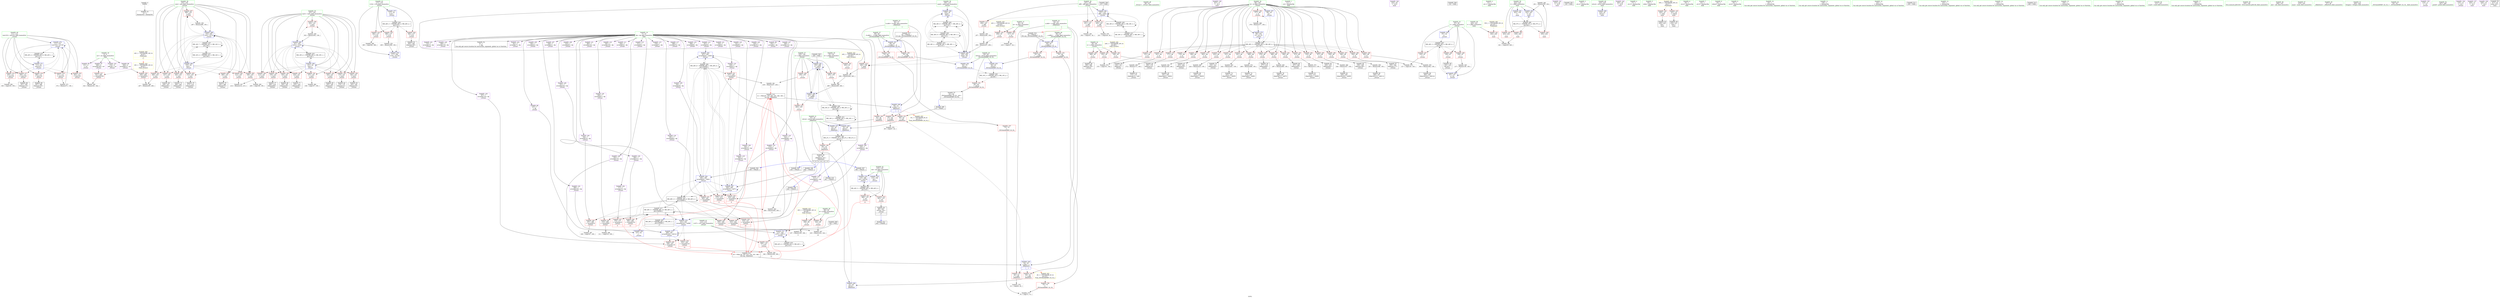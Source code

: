 digraph "SVFG" {
	label="SVFG";

	Node0x559e21553610 [shape=record,color=grey,label="{NodeID: 0\nNullPtr}"];
	Node0x559e21553610 -> Node0x559e2157f890[style=solid];
	Node0x559e21593190 [shape=record,color=grey,label="{NodeID: 360\n343 = Binary(341, 342, )\n}"];
	Node0x559e2158df50 [shape=record,color=blue,label="{NodeID: 277\n117\<--42\ni134\<--\n_Z3runv\n}"];
	Node0x559e2158df50 -> Node0x559e215b0440[style=dashed];
	Node0x559e21581d80 [shape=record,color=red,label="{NodeID: 194\n182\<--101\n\<--lastv\n_Z3runv\n}"];
	Node0x559e21581d80 -> Node0x559e215801e0[style=solid];
	Node0x559e2157e820 [shape=record,color=purple,label="{NodeID: 111\n244\<--7\narrayidx52\<--dp\n_Z3runv\n}"];
	Node0x559e2156bf20 [shape=record,color=green,label="{NodeID: 28\n86\<--87\n_Z3runv\<--_Z3runv_field_insensitive\n}"];
	Node0x559e215880d0 [shape=record,color=grey,label="{NodeID: 388\n385 = cmp(384, 386, )\n}"];
	Node0x559e21583440 [shape=record,color=red,label="{NodeID: 222\n403\<--115\n\<--ret\n_Z3runv\n}"];
	Node0x559e21583440 -> Node0x559e215818a0[style=solid];
	Node0x559e21584f00 [shape=record,color=purple,label="{NodeID: 139\n427\<--17\n\<--.str.3\nmain\n}"];
	Node0x559e2157fb60 [shape=record,color=black,label="{NodeID: 56\n29\<--59\n_Z6betterii_ret\<--\n_Z6betterii\n|{<s0>5|<s1>8|<s2>9|<s3>10|<s4>12|<s5>13}}"];
	Node0x559e2157fb60:s0 -> Node0x559e215cc9b0[style=solid,color=blue];
	Node0x559e2157fb60:s1 -> Node0x559e215ccb10[style=solid,color=blue];
	Node0x559e2157fb60:s2 -> Node0x559e215cd0d0[style=solid,color=blue];
	Node0x559e2157fb60:s3 -> Node0x559e215ccc50[style=solid,color=blue];
	Node0x559e2157fb60:s4 -> Node0x559e215cd400[style=solid,color=blue];
	Node0x559e2157fb60:s5 -> Node0x559e215ccf30[style=solid,color=blue];
	Node0x559e215cc620 [shape=record,color=black,label="{NodeID: 499\n53 = PHI(61, )\n}"];
	Node0x559e215cc620 -> Node0x559e215858c0[style=solid];
	Node0x559e215adc40 [shape=record,color=black,label="{NodeID: 416\nMR_42V_2 = PHI(MR_42V_5, MR_42V_1, )\npts\{114 \}\n}"];
	Node0x559e215adc40 -> Node0x559e2158db40[style=dashed];
	Node0x559e215adc40 -> Node0x559e215adc40[style=dashed];
	Node0x559e2158c960 [shape=record,color=blue,label="{NodeID: 250\n66\<--62\n__a.addr\<--__a\n_ZSt3minIiERKT_S2_S2_\n}"];
	Node0x559e2158c960 -> Node0x559e21585a60[style=dashed];
	Node0x559e2158c960 -> Node0x559e21585b30[style=dashed];
	Node0x559e215865c0 [shape=record,color=red,label="{NodeID: 167\n125\<--97\n\<--i\n_Z3runv\n}"];
	Node0x559e215865c0 -> Node0x559e21594810[style=solid];
	Node0x559e21581220 [shape=record,color=black,label="{NodeID: 84\n339\<--338\nidxprom108\<--\n_Z3runv\n}"];
	Node0x559e21566e80 [shape=record,color=green,label="{NodeID: 1\n11\<--1\n.str\<--dummyObj\nGlob }"];
	Node0x559e21593310 [shape=record,color=grey,label="{NodeID: 361\n239 = Binary(237, 238, )\n|{<s0>8}}"];
	Node0x559e21593310:s0 -> Node0x559e215cde00[style=solid,color=red];
	Node0x559e2158e020 [shape=record,color=blue,label="{NodeID: 278\n115\<--396\nret\<--call142\n_Z3runv\n}"];
	Node0x559e2158e020 -> Node0x559e215aff40[style=dashed];
	Node0x559e21581e50 [shape=record,color=red,label="{NodeID: 195\n193\<--101\n\<--lastv\n_Z3runv\n}"];
	Node0x559e21581e50 -> Node0x559e21580380[style=solid];
	Node0x559e2157e8f0 [shape=record,color=purple,label="{NodeID: 112\n247\<--7\narrayidx54\<--dp\n_Z3runv\n}"];
	Node0x559e2157e8f0 -> Node0x559e2158d3f0[style=solid];
	Node0x559e2156c020 [shape=record,color=green,label="{NodeID: 29\n89\<--90\nd\<--d_field_insensitive\n_Z3runv\n}"];
	Node0x559e2156c020 -> Node0x559e21585f40[style=solid];
	Node0x559e2156c020 -> Node0x559e21586010[style=solid];
	Node0x559e21583510 [shape=record,color=red,label="{NodeID: 223\n384\<--117\n\<--i134\n_Z3runv\n}"];
	Node0x559e21583510 -> Node0x559e215880d0[style=solid];
	Node0x559e21584fd0 [shape=record,color=purple,label="{NodeID: 140\n432\<--20\n\<--.str.4\nmain\n}"];
	Node0x559e2157fc30 [shape=record,color=black,label="{NodeID: 57\n61\<--84\n_ZSt3minIiERKT_S2_S2__ret\<--\n_ZSt3minIiERKT_S2_S2_\n|{<s0>1}}"];
	Node0x559e2157fc30:s0 -> Node0x559e215cc620[style=solid,color=blue];
	Node0x559e215cc810 [shape=record,color=black,label="{NodeID: 500\n134 = PHI()\n}"];
	Node0x559e215ae140 [shape=record,color=black,label="{NodeID: 417\nMR_48V_3 = PHI(MR_48V_15, MR_48V_2, )\npts\{100000 \}\n|{|<s11>17}}"];
	Node0x559e215ae140 -> Node0x559e21583780[style=dashed];
	Node0x559e215ae140 -> Node0x559e21583850[style=dashed];
	Node0x559e215ae140 -> Node0x559e21583920[style=dashed];
	Node0x559e215ae140 -> Node0x559e2158bc60[style=dashed];
	Node0x559e215ae140 -> Node0x559e2158bd30[style=dashed];
	Node0x559e215ae140 -> Node0x559e2158be00[style=dashed];
	Node0x559e215ae140 -> Node0x559e2158c140[style=dashed];
	Node0x559e215ae140 -> Node0x559e2158d0b0[style=dashed];
	Node0x559e215ae140 -> Node0x559e2158d9a0[style=dashed];
	Node0x559e215ae140 -> Node0x559e215ae140[style=dashed];
	Node0x559e215ae140 -> Node0x559e215b2740[style=dashed];
	Node0x559e215ae140:s11 -> Node0x559e215aaf40[style=dashed,color=blue];
	Node0x559e2158ca30 [shape=record,color=blue,label="{NodeID: 251\n68\<--63\n__b.addr\<--__b\n_ZSt3minIiERKT_S2_S2_\n}"];
	Node0x559e2158ca30 -> Node0x559e21585c00[style=dashed];
	Node0x559e2158ca30 -> Node0x559e21585cd0[style=dashed];
	Node0x559e21586690 [shape=record,color=red,label="{NodeID: 168\n129\<--97\n\<--i\n_Z3runv\n}"];
	Node0x559e21586690 -> Node0x559e2157fd00[style=solid];
	Node0x559e215812f0 [shape=record,color=black,label="{NodeID: 85\n348\<--347\nidxprom113\<--add112\n_Z3runv\n}"];
	Node0x559e21567cb0 [shape=record,color=green,label="{NodeID: 2\n13\<--1\n.str.1\<--dummyObj\nGlob }"];
	Node0x559e21593490 [shape=record,color=grey,label="{NodeID: 362\n451 = Binary(450, 138, )\n}"];
	Node0x559e21593490 -> Node0x559e2158e360[style=solid];
	Node0x559e2158e0f0 [shape=record,color=blue,label="{NodeID: 279\n117\<--400\ni134\<--inc144\n_Z3runv\n}"];
	Node0x559e2158e0f0 -> Node0x559e215b0440[style=dashed];
	Node0x559e21581f20 [shape=record,color=red,label="{NodeID: 196\n213\<--101\n\<--lastv\n_Z3runv\n}"];
	Node0x559e21581f20 -> Node0x559e21591e10[style=solid];
	Node0x559e2157e9c0 [shape=record,color=purple,label="{NodeID: 113\n271\<--7\narrayidx63\<--dp\n_Z3runv\n}"];
	Node0x559e2156c0f0 [shape=record,color=green,label="{NodeID: 30\n91\<--92\nii\<--ii_field_insensitive\n_Z3runv\n}"];
	Node0x559e2156c0f0 -> Node0x559e215860e0[style=solid];
	Node0x559e215835e0 [shape=record,color=red,label="{NodeID: 224\n392\<--117\n\<--i134\n_Z3runv\n}"];
	Node0x559e215835e0 -> Node0x559e215817d0[style=solid];
	Node0x559e215850a0 [shape=record,color=purple,label="{NodeID: 141\n433\<--22\n\<--.str.5\nmain\n}"];
	Node0x559e2157fd00 [shape=record,color=black,label="{NodeID: 58\n130\<--129\nidx.ext\<--\n_Z3runv\n}"];
	Node0x559e215cc8e0 [shape=record,color=black,label="{NodeID: 501\n120 = PHI()\n}"];
	Node0x559e2158cb00 [shape=record,color=blue,label="{NodeID: 252\n64\<--78\nretval\<--\n_ZSt3minIiERKT_S2_S2_\n}"];
	Node0x559e2158cb00 -> Node0x559e215afa40[style=dashed];
	Node0x559e21586760 [shape=record,color=red,label="{NodeID: 169\n136\<--97\n\<--i\n_Z3runv\n}"];
	Node0x559e21586760 -> Node0x559e21591b10[style=solid];
	Node0x559e215813c0 [shape=record,color=black,label="{NodeID: 86\n351\<--350\nidxprom115\<--\n_Z3runv\n}"];
	Node0x559e21567d40 [shape=record,color=green,label="{NodeID: 3\n15\<--1\n.str.2\<--dummyObj\nGlob }"];
	Node0x559e21593610 [shape=record,color=grey,label="{NodeID: 363\n242 = Binary(241, 138, )\n}"];
	Node0x559e21593610 -> Node0x559e21580860[style=solid];
	Node0x559e2158e1c0 [shape=record,color=blue,label="{NodeID: 280\n418\<--42\nretval\<--\nmain\n}"];
	Node0x559e21581ff0 [shape=record,color=red,label="{NodeID: 197\n234\<--101\n\<--lastv\n_Z3runv\n}"];
	Node0x559e21581ff0 -> Node0x559e21580790[style=solid];
	Node0x559e2157ea90 [shape=record,color=purple,label="{NodeID: 114\n274\<--7\narrayidx65\<--dp\n_Z3runv\n}"];
	Node0x559e2157ea90 -> Node0x559e2158bac0[style=solid];
	Node0x559e2156c1c0 [shape=record,color=green,label="{NodeID: 31\n93\<--94\nm\<--m_field_insensitive\n_Z3runv\n}"];
	Node0x559e2156c1c0 -> Node0x559e215861b0[style=solid];
	Node0x559e2156c1c0 -> Node0x559e21586280[style=solid];
	Node0x559e215836b0 [shape=record,color=red,label="{NodeID: 225\n399\<--117\n\<--i134\n_Z3runv\n}"];
	Node0x559e215836b0 -> Node0x559e21592710[style=solid];
	Node0x559e21585170 [shape=record,color=purple,label="{NodeID: 142\n445\<--25\n\<--.str.6\nmain\n}"];
	Node0x559e2157fdd0 [shape=record,color=black,label="{NodeID: 59\n162\<--161\nidxprom\<--\n_Z3runv\n}"];
	Node0x559e215cc9b0 [shape=record,color=black,label="{NodeID: 502\n188 = PHI(29, )\n}"];
	Node0x559e215cc9b0 -> Node0x559e2158d0b0[style=solid];
	Node0x559e2158cbd0 [shape=record,color=blue,label="{NodeID: 253\n64\<--81\nretval\<--\n_ZSt3minIiERKT_S2_S2_\n}"];
	Node0x559e2158cbd0 -> Node0x559e215afa40[style=dashed];
	Node0x559e21586830 [shape=record,color=red,label="{NodeID: 170\n151\<--99\n\<--i2\n_Z3runv\n}"];
	Node0x559e21586830 -> Node0x559e21594690[style=solid];
	Node0x559e21581490 [shape=record,color=black,label="{NodeID: 87\n355\<--354\nidxprom117\<--\n_Z3runv\n}"];
	Node0x559e21567dd0 [shape=record,color=green,label="{NodeID: 4\n17\<--1\n.str.3\<--dummyObj\nGlob }"];
	Node0x559e21593790 [shape=record,color=grey,label="{NodeID: 364\n284 = Binary(282, 283, )\n|{<s0>9}}"];
	Node0x559e21593790:s0 -> Node0x559e215cde00[style=solid,color=red];
	Node0x559e2158e290 [shape=record,color=blue,label="{NodeID: 281\n422\<--138\ni\<--\nmain\n}"];
	Node0x559e2158e290 -> Node0x559e215ab440[style=dashed];
	Node0x559e215820c0 [shape=record,color=red,label="{NodeID: 198\n279\<--101\n\<--lastv\n_Z3runv\n}"];
	Node0x559e215820c0 -> Node0x559e21580c70[style=solid];
	Node0x559e21583c00 [shape=record,color=purple,label="{NodeID: 115\n278\<--7\narrayidx67\<--dp\n_Z3runv\n}"];
	Node0x559e2156c290 [shape=record,color=green,label="{NodeID: 32\n95\<--96\nn\<--n_field_insensitive\n_Z3runv\n}"];
	Node0x559e2156c290 -> Node0x559e21586350[style=solid];
	Node0x559e2156c290 -> Node0x559e21586420[style=solid];
	Node0x559e2156c290 -> Node0x559e215864f0[style=solid];
	Node0x559e21583780 [shape=record,color=red,label="{NodeID: 226\n167\<--166\n\<--arrayidx10\n_Z3runv\n}"];
	Node0x559e21583780 -> Node0x559e21587f50[style=solid];
	Node0x559e21585240 [shape=record,color=purple,label="{NodeID: 143\n132\<--4\nadd.ptr\<--arr\n_Z3runv\n}"];
	Node0x559e2157fea0 [shape=record,color=black,label="{NodeID: 60\n165\<--164\nidxprom9\<--\n_Z3runv\n}"];
	Node0x559e215ccb10 [shape=record,color=black,label="{NodeID: 503\n240 = PHI(29, )\n}"];
	Node0x559e215ccb10 -> Node0x559e2158d3f0[style=solid];
	Node0x559e215af040 [shape=record,color=black,label="{NodeID: 420\nMR_38V_5 = PHI(MR_38V_7, MR_38V_4, )\npts\{110 \}\n}"];
	Node0x559e215af040 -> Node0x559e2158d4c0[style=dashed];
	Node0x559e215af040 -> Node0x559e2158d590[style=dashed];
	Node0x559e215af040 -> Node0x559e215af040[style=dashed];
	Node0x559e215af040 -> Node0x559e215b2240[style=dashed];
	Node0x559e2158cca0 [shape=record,color=blue,label="{NodeID: 254\n97\<--42\ni\<--\n_Z3runv\n}"];
	Node0x559e2158cca0 -> Node0x559e215b0940[style=dashed];
	Node0x559e21586900 [shape=record,color=red,label="{NodeID: 171\n161\<--99\n\<--i2\n_Z3runv\n}"];
	Node0x559e21586900 -> Node0x559e2157fdd0[style=solid];
	Node0x559e21581560 [shape=record,color=black,label="{NodeID: 88\n364\<--363\nidxprom123\<--add122\n_Z3runv\n}"];
	Node0x559e21567e60 [shape=record,color=green,label="{NodeID: 5\n19\<--1\nstdin\<--dummyObj\nGlob }"];
	Node0x559e21593910 [shape=record,color=grey,label="{NodeID: 365\n287 = Binary(286, 138, )\n}"];
	Node0x559e21593910 -> Node0x559e21580d40[style=solid];
	Node0x559e2158e360 [shape=record,color=blue,label="{NodeID: 282\n422\<--451\ni\<--inc\nmain\n}"];
	Node0x559e2158e360 -> Node0x559e215ab440[style=dashed];
	Node0x559e21582190 [shape=record,color=red,label="{NodeID: 199\n302\<--101\n\<--lastv\n_Z3runv\n}"];
	Node0x559e21582190 -> Node0x559e21591f90[style=solid];
	Node0x559e21583c90 [shape=record,color=purple,label="{NodeID: 116\n281\<--7\narrayidx69\<--dp\n_Z3runv\n}"];
	Node0x559e21583c90 -> Node0x559e2158bb90[style=solid];
	Node0x559e2156c360 [shape=record,color=green,label="{NodeID: 33\n97\<--98\ni\<--i_field_insensitive\n_Z3runv\n}"];
	Node0x559e2156c360 -> Node0x559e215865c0[style=solid];
	Node0x559e2156c360 -> Node0x559e21586690[style=solid];
	Node0x559e2156c360 -> Node0x559e21586760[style=solid];
	Node0x559e2156c360 -> Node0x559e2158cca0[style=solid];
	Node0x559e2156c360 -> Node0x559e2158cd70[style=solid];
	Node0x559e21583850 [shape=record,color=red,label="{NodeID: 227\n178\<--177\n\<--arrayidx15\n_Z3runv\n|{<s0>5}}"];
	Node0x559e21583850:s0 -> Node0x559e215cd880[style=solid,color=red];
	Node0x559e21585310 [shape=record,color=red,label="{NodeID: 144\n425\<--19\n\<--stdin\nmain\n}"];
	Node0x559e21585310 -> Node0x559e21581970[style=solid];
	Node0x559e2157ff70 [shape=record,color=black,label="{NodeID: 61\n173\<--172\nidxprom12\<--add\n_Z3runv\n}"];
	Node0x559e215ccc50 [shape=record,color=black,label="{NodeID: 504\n326 = PHI(29, )\n}"];
	Node0x559e215ccc50 -> Node0x559e2158d9a0[style=solid];
	Node0x559e2158cd70 [shape=record,color=blue,label="{NodeID: 255\n97\<--137\ni\<--inc\n_Z3runv\n}"];
	Node0x559e2158cd70 -> Node0x559e215b0940[style=dashed];
	Node0x559e215869d0 [shape=record,color=red,label="{NodeID: 172\n171\<--99\n\<--i2\n_Z3runv\n}"];
	Node0x559e215869d0 -> Node0x559e21592e90[style=solid];
	Node0x559e21581630 [shape=record,color=black,label="{NodeID: 89\n367\<--366\nidxprom125\<--\n_Z3runv\n}"];
	Node0x559e21567ef0 [shape=record,color=green,label="{NodeID: 6\n20\<--1\n.str.4\<--dummyObj\nGlob }"];
	Node0x559e21593a90 [shape=record,color=grey,label="{NodeID: 366\n328 = Binary(327, 138, )\n}"];
	Node0x559e21593a90 -> Node0x559e21581150[style=solid];
	Node0x559e21582260 [shape=record,color=red,label="{NodeID: 200\n199\<--103\n\<--now\n_Z3runv\n}"];
	Node0x559e21582260 -> Node0x559e21587c50[style=solid];
	Node0x559e21583d20 [shape=record,color=purple,label="{NodeID: 117\n289\<--7\narrayidx74\<--dp\n_Z3runv\n}"];
	Node0x559e2156c430 [shape=record,color=green,label="{NodeID: 34\n99\<--100\ni2\<--i2_field_insensitive\n_Z3runv\n}"];
	Node0x559e2156c430 -> Node0x559e21586830[style=solid];
	Node0x559e2156c430 -> Node0x559e21586900[style=solid];
	Node0x559e2156c430 -> Node0x559e215869d0[style=solid];
	Node0x559e2156c430 -> Node0x559e21586aa0[style=solid];
	Node0x559e2156c430 -> Node0x559e21586b70[style=solid];
	Node0x559e2156c430 -> Node0x559e21586c40[style=solid];
	Node0x559e2156c430 -> Node0x559e21586d10[style=solid];
	Node0x559e2156c430 -> Node0x559e21586de0[style=solid];
	Node0x559e2156c430 -> Node0x559e21586eb0[style=solid];
	Node0x559e2156c430 -> Node0x559e21586f80[style=solid];
	Node0x559e2156c430 -> Node0x559e21587050[style=solid];
	Node0x559e2156c430 -> Node0x559e21587120[style=solid];
	Node0x559e2156c430 -> Node0x559e215871f0[style=solid];
	Node0x559e2156c430 -> Node0x559e215872c0[style=solid];
	Node0x559e2156c430 -> Node0x559e21587390[style=solid];
	Node0x559e2156c430 -> Node0x559e21587460[style=solid];
	Node0x559e2156c430 -> Node0x559e21587530[style=solid];
	Node0x559e2156c430 -> Node0x559e21587600[style=solid];
	Node0x559e2156c430 -> Node0x559e215876d0[style=solid];
	Node0x559e2156c430 -> Node0x559e215877a0[style=solid];
	Node0x559e2156c430 -> Node0x559e21587870[style=solid];
	Node0x559e2156c430 -> Node0x559e2158cf10[style=solid];
	Node0x559e2156c430 -> Node0x559e2158ddb0[style=solid];
	Node0x559e215a6a40 [shape=record,color=black,label="{NodeID: 394\nMR_2V_3 = PHI(MR_2V_5, MR_2V_2, MR_2V_4, )\npts\{33 \}\n}"];
	Node0x559e215a6a40 -> Node0x559e215854b0[style=dashed];
	Node0x559e21583920 [shape=record,color=red,label="{NodeID: 228\n185\<--184\n\<--arrayidx19\n_Z3runv\n}"];
	Node0x559e21583920 -> Node0x559e21592410[style=solid];
	Node0x559e215853e0 [shape=record,color=red,label="{NodeID: 145\n431\<--24\n\<--stdout\nmain\n}"];
	Node0x559e215853e0 -> Node0x559e21581a40[style=solid];
	Node0x559e21580040 [shape=record,color=black,label="{NodeID: 62\n176\<--175\nidxprom14\<--\n_Z3runv\n}"];
	Node0x559e215ccd90 [shape=record,color=black,label="{NodeID: 505\n208 = PHI()\n}"];
	Node0x559e215ccd90 -> Node0x559e2158d250[style=solid];
	Node0x559e215afa40 [shape=record,color=black,label="{NodeID: 422\nMR_10V_3 = PHI(MR_10V_4, MR_10V_2, )\npts\{65 \}\n}"];
	Node0x559e215afa40 -> Node0x559e21585990[style=dashed];
	Node0x559e2158ce40 [shape=record,color=blue,label="{NodeID: 256\n147\<--42\n\<--\n_Z3runv\n}"];
	Node0x559e2158ce40 -> Node0x559e215ae140[style=dashed];
	Node0x559e21586aa0 [shape=record,color=red,label="{NodeID: 173\n179\<--99\n\<--i2\n_Z3runv\n}"];
	Node0x559e21586aa0 -> Node0x559e21580110[style=solid];
	Node0x559e21581700 [shape=record,color=black,label="{NodeID: 90\n390\<--389\nidxprom138\<--\n_Z3runv\n}"];
	Node0x559e2156acc0 [shape=record,color=green,label="{NodeID: 7\n22\<--1\n.str.5\<--dummyObj\nGlob }"];
	Node0x559e21593c10 [shape=record,color=grey,label="{NodeID: 367\n325 = Binary(323, 324, )\n|{<s0>10}}"];
	Node0x559e21593c10:s0 -> Node0x559e215cde00[style=solid,color=red];
	Node0x559e21582330 [shape=record,color=red,label="{NodeID: 201\n206\<--103\n\<--now\n_Z3runv\n}"];
	Node0x559e21582330 -> Node0x559e21592110[style=solid];
	Node0x559e21583df0 [shape=record,color=purple,label="{NodeID: 118\n292\<--7\narrayidx76\<--dp\n_Z3runv\n}"];
	Node0x559e21583df0 -> Node0x559e2158d730[style=solid];
	Node0x559e2157d930 [shape=record,color=green,label="{NodeID: 35\n101\<--102\nlastv\<--lastv_field_insensitive\n_Z3runv\n}"];
	Node0x559e2157d930 -> Node0x559e21587940[style=solid];
	Node0x559e2157d930 -> Node0x559e21581be0[style=solid];
	Node0x559e2157d930 -> Node0x559e21581cb0[style=solid];
	Node0x559e2157d930 -> Node0x559e21581d80[style=solid];
	Node0x559e2157d930 -> Node0x559e21581e50[style=solid];
	Node0x559e2157d930 -> Node0x559e21581f20[style=solid];
	Node0x559e2157d930 -> Node0x559e21581ff0[style=solid];
	Node0x559e2157d930 -> Node0x559e215820c0[style=solid];
	Node0x559e2157d930 -> Node0x559e21582190[style=solid];
	Node0x559e2157d930 -> Node0x559e2158cfe0[style=solid];
	Node0x559e2157d930 -> Node0x559e2158d8d0[style=solid];
	Node0x559e215839f0 [shape=record,color=red,label="{NodeID: 229\n205\<--204\n\<--arrayidx31\n_Z3runv\n}"];
	Node0x559e215839f0 -> Node0x559e21592110[style=solid];
	Node0x559e215854b0 [shape=record,color=red,label="{NodeID: 146\n59\<--32\n\<--retval\n_Z6betterii\n}"];
	Node0x559e215854b0 -> Node0x559e2157fb60[style=solid];
	Node0x559e21580110 [shape=record,color=black,label="{NodeID: 63\n180\<--179\nidxprom16\<--\n_Z3runv\n}"];
	Node0x559e215cce60 [shape=record,color=black,label="{NodeID: 506\n215 = PHI()\n}"];
	Node0x559e215cce60 -> Node0x559e2158d320[style=solid];
	Node0x559e215aff40 [shape=record,color=black,label="{NodeID: 423\nMR_44V_3 = PHI(MR_44V_4, MR_44V_2, )\npts\{116 \}\n}"];
	Node0x559e215aff40 -> Node0x559e21583370[style=dashed];
	Node0x559e215aff40 -> Node0x559e21583440[style=dashed];
	Node0x559e215aff40 -> Node0x559e2158e020[style=dashed];
	Node0x559e2158cf10 [shape=record,color=blue,label="{NodeID: 257\n99\<--42\ni2\<--\n_Z3runv\n}"];
	Node0x559e2158cf10 -> Node0x559e215ab940[style=dashed];
	Node0x559e21586b70 [shape=record,color=red,label="{NodeID: 174\n189\<--99\n\<--i2\n_Z3runv\n}"];
	Node0x559e21586b70 -> Node0x559e21592590[style=solid];
	Node0x559e215817d0 [shape=record,color=black,label="{NodeID: 91\n393\<--392\nidxprom140\<--\n_Z3runv\n}"];
	Node0x559e2156ad80 [shape=record,color=green,label="{NodeID: 8\n24\<--1\nstdout\<--dummyObj\nGlob }"];
	Node0x559e21593d90 [shape=record,color=grey,label="{NodeID: 368\n378 = Binary(377, 138, )\n}"];
	Node0x559e21593d90 -> Node0x559e2158ddb0[style=solid];
	Node0x559e21582400 [shape=record,color=red,label="{NodeID: 202\n212\<--103\n\<--now\n_Z3runv\n}"];
	Node0x559e21582400 -> Node0x559e21591e10[style=solid];
	Node0x559e21583ec0 [shape=record,color=purple,label="{NodeID: 119\n308\<--7\narrayidx86\<--dp\n_Z3runv\n}"];
	Node0x559e2157d9c0 [shape=record,color=green,label="{NodeID: 36\n103\<--104\nnow\<--now_field_insensitive\n_Z3runv\n}"];
	Node0x559e2157d9c0 -> Node0x559e21582260[style=solid];
	Node0x559e2157d9c0 -> Node0x559e21582330[style=solid];
	Node0x559e2157d9c0 -> Node0x559e21582400[style=solid];
	Node0x559e2157d9c0 -> Node0x559e215824d0[style=solid];
	Node0x559e2157d9c0 -> Node0x559e215825a0[style=solid];
	Node0x559e2157d9c0 -> Node0x559e21582670[style=solid];
	Node0x559e2157d9c0 -> Node0x559e21582740[style=solid];
	Node0x559e2157d9c0 -> Node0x559e21582810[style=solid];
	Node0x559e2157d9c0 -> Node0x559e2158d180[style=solid];
	Node0x559e2157d9c0 -> Node0x559e2158d800[style=solid];
	Node0x559e21583ac0 [shape=record,color=red,label="{NodeID: 230\n230\<--229\n\<--arrayidx43\n_Z3runv\n|{<s0>8}}"];
	Node0x559e21583ac0:s0 -> Node0x559e215cd880[style=solid,color=red];
	Node0x559e21585580 [shape=record,color=red,label="{NodeID: 147\n40\<--34\n\<--a.addr\n_Z6betterii\n}"];
	Node0x559e21585580 -> Node0x559e21594e10[style=solid];
	Node0x559e215801e0 [shape=record,color=black,label="{NodeID: 64\n183\<--182\nidxprom18\<--\n_Z3runv\n}"];
	Node0x559e215ccf30 [shape=record,color=black,label="{NodeID: 507\n396 = PHI(29, )\n}"];
	Node0x559e215ccf30 -> Node0x559e2158e020[style=solid];
	Node0x559e215b0440 [shape=record,color=black,label="{NodeID: 424\nMR_46V_3 = PHI(MR_46V_4, MR_46V_2, )\npts\{118 \}\n}"];
	Node0x559e215b0440 -> Node0x559e21583510[style=dashed];
	Node0x559e215b0440 -> Node0x559e215835e0[style=dashed];
	Node0x559e215b0440 -> Node0x559e215836b0[style=dashed];
	Node0x559e215b0440 -> Node0x559e2158e0f0[style=dashed];
	Node0x559e2158cfe0 [shape=record,color=blue,label="{NodeID: 258\n101\<--42\nlastv\<--\n_Z3runv\n}"];
	Node0x559e2158cfe0 -> Node0x559e21587940[style=dashed];
	Node0x559e2158cfe0 -> Node0x559e21581be0[style=dashed];
	Node0x559e2158cfe0 -> Node0x559e21581cb0[style=dashed];
	Node0x559e2158cfe0 -> Node0x559e21581d80[style=dashed];
	Node0x559e2158cfe0 -> Node0x559e21581e50[style=dashed];
	Node0x559e2158cfe0 -> Node0x559e21581f20[style=dashed];
	Node0x559e2158cfe0 -> Node0x559e21581ff0[style=dashed];
	Node0x559e2158cfe0 -> Node0x559e215820c0[style=dashed];
	Node0x559e2158cfe0 -> Node0x559e21582190[style=dashed];
	Node0x559e2158cfe0 -> Node0x559e2158d8d0[style=dashed];
	Node0x559e2158cfe0 -> Node0x559e215abe40[style=dashed];
	Node0x559e21586c40 [shape=record,color=red,label="{NodeID: 175\n202\<--99\n\<--i2\n_Z3runv\n}"];
	Node0x559e21586c40 -> Node0x559e21580450[style=solid];
	Node0x559e215818a0 [shape=record,color=black,label="{NodeID: 92\n88\<--403\n_Z3runv_ret\<--\n_Z3runv\n|{<s0>17}}"];
	Node0x559e215818a0:s0 -> Node0x559e215cd640[style=solid,color=blue];
	Node0x559e2156ae40 [shape=record,color=green,label="{NodeID: 9\n25\<--1\n.str.6\<--dummyObj\nGlob }"];
	Node0x559e215a87d0 [shape=record,color=yellow,style=double,label="{NodeID: 452\n4V_1 = ENCHI(MR_4V_0)\npts\{35 \}\nFun[_ZSt3minIiERKT_S2_S2_]}"];
	Node0x559e215a87d0 -> Node0x559e21585e70[style=dashed];
	Node0x559e21593f10 [shape=record,color=grey,label="{NodeID: 369\n266 = Binary(265, 264, )\n}"];
	Node0x559e21593f10 -> Node0x559e2158d660[style=solid];
	Node0x559e215824d0 [shape=record,color=red,label="{NodeID: 203\n227\<--103\n\<--now\n_Z3runv\n}"];
	Node0x559e215824d0 -> Node0x559e215805f0[style=solid];
	Node0x559e21583f90 [shape=record,color=purple,label="{NodeID: 120\n309\<--7\narrayidx87\<--dp\n_Z3runv\n}"];
	Node0x559e21583f90 -> Node0x559e2158bc60[style=solid];
	Node0x559e2157da50 [shape=record,color=green,label="{NodeID: 37\n105\<--106\nc\<--c_field_insensitive\n_Z3runv\n}"];
	Node0x559e2157da50 -> Node0x559e215828e0[style=solid];
	Node0x559e2157da50 -> Node0x559e215829b0[style=solid];
	Node0x559e2157da50 -> Node0x559e21582a80[style=solid];
	Node0x559e2157da50 -> Node0x559e2158d250[style=solid];
	Node0x559e2157da50 -> Node0x559e2158d660[style=solid];
	Node0x559e2158ba30 [shape=record,color=red,label="{NodeID: 231\n237\<--236\n\<--arrayidx47\n_Z3runv\n}"];
	Node0x559e2158ba30 -> Node0x559e21593310[style=solid];
	Node0x559e21585650 [shape=record,color=red,label="{NodeID: 148\n50\<--34\n\<--a.addr\n_Z6betterii\n}"];
	Node0x559e21585650 -> Node0x559e2158c7c0[style=solid];
	Node0x559e215802b0 [shape=record,color=black,label="{NodeID: 65\n191\<--190\nidxprom23\<--add22\n_Z3runv\n}"];
	Node0x559e215cd0d0 [shape=record,color=black,label="{NodeID: 508\n285 = PHI(29, )\n}"];
	Node0x559e215cd0d0 -> Node0x559e2158d730[style=solid];
	Node0x559e215b0940 [shape=record,color=black,label="{NodeID: 425\nMR_26V_3 = PHI(MR_26V_4, MR_26V_2, )\npts\{98 \}\n}"];
	Node0x559e215b0940 -> Node0x559e215865c0[style=dashed];
	Node0x559e215b0940 -> Node0x559e21586690[style=dashed];
	Node0x559e215b0940 -> Node0x559e21586760[style=dashed];
	Node0x559e215b0940 -> Node0x559e2158cd70[style=dashed];
	Node0x559e2158d0b0 [shape=record,color=blue,label="{NodeID: 259\n195\<--188\narrayidx26\<--call21\n_Z3runv\n}"];
	Node0x559e2158d0b0 -> Node0x559e21583ac0[style=dashed];
	Node0x559e2158d0b0 -> Node0x559e2158ba30[style=dashed];
	Node0x559e2158d0b0 -> Node0x559e2158bac0[style=dashed];
	Node0x559e2158d0b0 -> Node0x559e2158bb90[style=dashed];
	Node0x559e2158d0b0 -> Node0x559e2158d3f0[style=dashed];
	Node0x559e2158d0b0 -> Node0x559e2158d730[style=dashed];
	Node0x559e2158d0b0 -> Node0x559e215b0e40[style=dashed];
	Node0x559e2158d0b0 -> Node0x559e215b2740[style=dashed];
	Node0x559e21586d10 [shape=record,color=red,label="{NodeID: 176\n223\<--99\n\<--i2\n_Z3runv\n}"];
	Node0x559e21586d10 -> Node0x559e21591c90[style=solid];
	Node0x559e21581970 [shape=record,color=black,label="{NodeID: 93\n428\<--425\ncall\<--\nmain\n}"];
	Node0x559e2156af00 [shape=record,color=green,label="{NodeID: 10\n42\<--1\n\<--dummyObj\nCan only get source location for instruction, argument, global var or function.}"];
	Node0x559e215a88e0 [shape=record,color=yellow,style=double,label="{NodeID: 453\n6V_1 = ENCHI(MR_6V_0)\npts\{37 \}\nFun[_ZSt3minIiERKT_S2_S2_]}"];
	Node0x559e215a88e0 -> Node0x559e21585da0[style=dashed];
	Node0x559e21594090 [shape=record,color=grey,label="{NodeID: 370\n264 = Binary(262, 263, )\n}"];
	Node0x559e21594090 -> Node0x559e21593f10[style=solid];
	Node0x559e215825a0 [shape=record,color=red,label="{NodeID: 204\n245\<--103\n\<--now\n_Z3runv\n}"];
	Node0x559e215825a0 -> Node0x559e21580930[style=solid];
	Node0x559e21584060 [shape=record,color=purple,label="{NodeID: 121\n316\<--7\narrayidx92\<--dp\n_Z3runv\n}"];
	Node0x559e2157db20 [shape=record,color=green,label="{NodeID: 38\n107\<--108\ndiff\<--diff_field_insensitive\n_Z3runv\n}"];
	Node0x559e2157db20 -> Node0x559e21582b50[style=solid];
	Node0x559e2157db20 -> Node0x559e21582c20[style=solid];
	Node0x559e2157db20 -> Node0x559e21582cf0[style=solid];
	Node0x559e2157db20 -> Node0x559e2158d320[style=solid];
	Node0x559e2158bac0 [shape=record,color=red,label="{NodeID: 232\n275\<--274\n\<--arrayidx65\n_Z3runv\n|{<s0>9}}"];
	Node0x559e2158bac0:s0 -> Node0x559e215cd880[style=solid,color=red];
	Node0x559e21585720 [shape=record,color=red,label="{NodeID: 149\n44\<--36\n\<--b.addr\n_Z6betterii\n}"];
	Node0x559e21585720 -> Node0x559e2158c6f0[style=solid];
	Node0x559e21580380 [shape=record,color=black,label="{NodeID: 66\n194\<--193\nidxprom25\<--\n_Z3runv\n}"];
	Node0x559e215cd330 [shape=record,color=black,label="{NodeID: 509\n344 = PHI()\n}"];
	Node0x559e215cd330 -> Node0x559e2158db40[style=solid];
	Node0x559e215b0e40 [shape=record,color=black,label="{NodeID: 426\nMR_48V_8 = PHI(MR_48V_7, MR_48V_6, )\npts\{100000 \}\n}"];
	Node0x559e215b0e40 -> Node0x559e21583ac0[style=dashed];
	Node0x559e215b0e40 -> Node0x559e2158ba30[style=dashed];
	Node0x559e215b0e40 -> Node0x559e2158bac0[style=dashed];
	Node0x559e215b0e40 -> Node0x559e2158bb90[style=dashed];
	Node0x559e215b0e40 -> Node0x559e2158d3f0[style=dashed];
	Node0x559e215b0e40 -> Node0x559e2158d730[style=dashed];
	Node0x559e215b0e40 -> Node0x559e215b0e40[style=dashed];
	Node0x559e215b0e40 -> Node0x559e215b2740[style=dashed];
	Node0x559e2158d180 [shape=record,color=blue,label="{NodeID: 260\n103\<--42\nnow\<--\n_Z3runv\n}"];
	Node0x559e2158d180 -> Node0x559e21582260[style=dashed];
	Node0x559e2158d180 -> Node0x559e21582330[style=dashed];
	Node0x559e2158d180 -> Node0x559e21582400[style=dashed];
	Node0x559e2158d180 -> Node0x559e215824d0[style=dashed];
	Node0x559e2158d180 -> Node0x559e215825a0[style=dashed];
	Node0x559e2158d180 -> Node0x559e21582670[style=dashed];
	Node0x559e2158d180 -> Node0x559e21582740[style=dashed];
	Node0x559e2158d180 -> Node0x559e21582810[style=dashed];
	Node0x559e2158d180 -> Node0x559e2158d800[style=dashed];
	Node0x559e2158d180 -> Node0x559e215b1340[style=dashed];
	Node0x559e21586de0 [shape=record,color=red,label="{NodeID: 177\n231\<--99\n\<--i2\n_Z3runv\n}"];
	Node0x559e21586de0 -> Node0x559e215806c0[style=solid];
	Node0x559e21581a40 [shape=record,color=black,label="{NodeID: 94\n434\<--431\ncall1\<--\nmain\n}"];
	Node0x559e2156afc0 [shape=record,color=green,label="{NodeID: 11\n138\<--1\n\<--dummyObj\nCan only get source location for instruction, argument, global var or function.}"];
	Node0x559e21594210 [shape=record,color=grey,label="{NodeID: 371\n372 = Binary(371, 138, )\n}"];
	Node0x559e21594210 -> Node0x559e2158dce0[style=solid];
	Node0x559e21582670 [shape=record,color=red,label="{NodeID: 205\n272\<--103\n\<--now\n_Z3runv\n}"];
	Node0x559e21582670 -> Node0x559e21580ad0[style=solid];
	Node0x559e21584130 [shape=record,color=purple,label="{NodeID: 122\n317\<--7\narrayidx93\<--dp\n_Z3runv\n}"];
	Node0x559e21584130 -> Node0x559e2158bd30[style=solid];
	Node0x559e2157dbf0 [shape=record,color=green,label="{NodeID: 39\n109\<--110\nneed\<--need_field_insensitive\n_Z3runv\n}"];
	Node0x559e2157dbf0 -> Node0x559e21582dc0[style=solid];
	Node0x559e2157dbf0 -> Node0x559e2158d4c0[style=solid];
	Node0x559e2157dbf0 -> Node0x559e2158d590[style=solid];
	Node0x559e2158bb90 [shape=record,color=red,label="{NodeID: 233\n282\<--281\n\<--arrayidx69\n_Z3runv\n}"];
	Node0x559e2158bb90 -> Node0x559e21593790[style=solid];
	Node0x559e215857f0 [shape=record,color=red,label="{NodeID: 150\n47\<--36\n\<--b.addr\n_Z6betterii\n}"];
	Node0x559e215857f0 -> Node0x559e21594c90[style=solid];
	Node0x559e21580450 [shape=record,color=black,label="{NodeID: 67\n203\<--202\nidxprom30\<--\n_Z3runv\n}"];
	Node0x559e215cd400 [shape=record,color=black,label="{NodeID: 510\n361 = PHI(29, )\n}"];
	Node0x559e215cd400 -> Node0x559e2158dc10[style=solid];
	Node0x559e215b1340 [shape=record,color=black,label="{NodeID: 427\nMR_32V_7 = PHI(MR_32V_5, MR_32V_3, )\npts\{104 \}\n}"];
	Node0x559e215b1340 -> Node0x559e2158d180[style=dashed];
	Node0x559e215b1340 -> Node0x559e215ac340[style=dashed];
	Node0x559e215b1340 -> Node0x559e215b1340[style=dashed];
	Node0x559e2158d250 [shape=record,color=blue,label="{NodeID: 261\n105\<--208\nc\<--call32\n_Z3runv\n}"];
	Node0x559e2158d250 -> Node0x559e215828e0[style=dashed];
	Node0x559e2158d250 -> Node0x559e215829b0[style=dashed];
	Node0x559e2158d250 -> Node0x559e2158d250[style=dashed];
	Node0x559e2158d250 -> Node0x559e2158d660[style=dashed];
	Node0x559e2158d250 -> Node0x559e215b1840[style=dashed];
	Node0x559e21586eb0 [shape=record,color=red,label="{NodeID: 178\n241\<--99\n\<--i2\n_Z3runv\n}"];
	Node0x559e21586eb0 -> Node0x559e21593610[style=solid];
	Node0x559e21581b10 [shape=record,color=purple,label="{NodeID: 95\n131\<--4\n\<--arr\n_Z3runv\n}"];
	Node0x559e2156b080 [shape=record,color=green,label="{NodeID: 12\n142\<--1\n\<--dummyObj\nCan only get source location for instruction, argument, global var or function.}"];
	Node0x559e21594390 [shape=record,color=grey,label="{NodeID: 372\n269 = Binary(268, 138, )\n}"];
	Node0x559e21594390 -> Node0x559e21580a00[style=solid];
	Node0x559e21582740 [shape=record,color=red,label="{NodeID: 206\n290\<--103\n\<--now\n_Z3runv\n}"];
	Node0x559e21582740 -> Node0x559e21580e10[style=solid];
	Node0x559e21584200 [shape=record,color=purple,label="{NodeID: 123\n321\<--7\narrayidx95\<--dp\n_Z3runv\n}"];
	Node0x559e2157dcc0 [shape=record,color=green,label="{NodeID: 40\n111\<--112\nnow103\<--now103_field_insensitive\n_Z3runv\n}"];
	Node0x559e2157dcc0 -> Node0x559e21582e90[style=solid];
	Node0x559e2157dcc0 -> Node0x559e21582f60[style=solid];
	Node0x559e2157dcc0 -> Node0x559e21583030[style=solid];
	Node0x559e2157dcc0 -> Node0x559e21583100[style=solid];
	Node0x559e2157dcc0 -> Node0x559e215831d0[style=solid];
	Node0x559e2157dcc0 -> Node0x559e2158da70[style=solid];
	Node0x559e2157dcc0 -> Node0x559e2158dce0[style=solid];
	Node0x559e2158bc60 [shape=record,color=red,label="{NodeID: 234\n310\<--309\n\<--arrayidx87\n_Z3runv\n}"];
	Node0x559e2158bc60 -> Node0x559e21587dd0[style=solid];
	Node0x559e215858c0 [shape=record,color=red,label="{NodeID: 151\n56\<--53\n\<--call\n_Z6betterii\n}"];
	Node0x559e215858c0 -> Node0x559e2158c890[style=solid];
	Node0x559e21580520 [shape=record,color=black,label="{NodeID: 68\n225\<--224\nidxprom40\<--add39\n_Z3runv\n}"];
	Node0x559e215cd570 [shape=record,color=black,label="{NodeID: 511\n436 = PHI()\n}"];
	Node0x559e215b1840 [shape=record,color=black,label="{NodeID: 428\nMR_34V_8 = PHI(MR_34V_4, MR_34V_3, )\npts\{106 \}\n}"];
	Node0x559e215b1840 -> Node0x559e2158d250[style=dashed];
	Node0x559e215b1840 -> Node0x559e215ac840[style=dashed];
	Node0x559e215b1840 -> Node0x559e215b1840[style=dashed];
	Node0x559e21591b10 [shape=record,color=grey,label="{NodeID: 345\n137 = Binary(136, 138, )\n}"];
	Node0x559e21591b10 -> Node0x559e2158cd70[style=solid];
	Node0x559e2158d320 [shape=record,color=blue,label="{NodeID: 262\n107\<--215\ndiff\<--call34\n_Z3runv\n}"];
	Node0x559e2158d320 -> Node0x559e21582b50[style=dashed];
	Node0x559e2158d320 -> Node0x559e21582c20[style=dashed];
	Node0x559e2158d320 -> Node0x559e21582cf0[style=dashed];
	Node0x559e2158d320 -> Node0x559e2158d320[style=dashed];
	Node0x559e2158d320 -> Node0x559e215b1d40[style=dashed];
	Node0x559e21586f80 [shape=record,color=red,label="{NodeID: 179\n268\<--99\n\<--i2\n_Z3runv\n}"];
	Node0x559e21586f80 -> Node0x559e21594390[style=solid];
	Node0x559e2157ec10 [shape=record,color=purple,label="{NodeID: 96\n204\<--4\narrayidx31\<--arr\n_Z3runv\n}"];
	Node0x559e2157ec10 -> Node0x559e215839f0[style=solid];
	Node0x559e2156b140 [shape=record,color=green,label="{NodeID: 13\n143\<--1\n\<--dummyObj\nCan only get source location for instruction, argument, global var or function.}"];
	Node0x559e21594510 [shape=record,color=grey,label="{NodeID: 373\n314 = Binary(313, 138, )\n}"];
	Node0x559e21594510 -> Node0x559e21580fb0[style=solid];
	Node0x559e21582810 [shape=record,color=red,label="{NodeID: 207\n296\<--103\n\<--now\n_Z3runv\n}"];
	Node0x559e21582810 -> Node0x559e21592290[style=solid];
	Node0x559e215842d0 [shape=record,color=purple,label="{NodeID: 124\n322\<--7\narrayidx96\<--dp\n_Z3runv\n}"];
	Node0x559e215842d0 -> Node0x559e2158be00[style=solid];
	Node0x559e2157dd90 [shape=record,color=green,label="{NodeID: 41\n113\<--114\nc107\<--c107_field_insensitive\n_Z3runv\n}"];
	Node0x559e2157dd90 -> Node0x559e215832a0[style=solid];
	Node0x559e2157dd90 -> Node0x559e2158db40[style=solid];
	Node0x559e2158bd30 [shape=record,color=red,label="{NodeID: 235\n318\<--317\n\<--arrayidx93\n_Z3runv\n|{<s0>10}}"];
	Node0x559e2158bd30:s0 -> Node0x559e215cd880[style=solid,color=red];
	Node0x559e21585990 [shape=record,color=red,label="{NodeID: 152\n84\<--64\n\<--retval\n_ZSt3minIiERKT_S2_S2_\n}"];
	Node0x559e21585990 -> Node0x559e2157fc30[style=solid];
	Node0x559e215805f0 [shape=record,color=black,label="{NodeID: 69\n228\<--227\nidxprom42\<--\n_Z3runv\n}"];
	Node0x559e215cd640 [shape=record,color=black,label="{NodeID: 512\n444 = PHI(88, )\n}"];
	Node0x559e215b1d40 [shape=record,color=black,label="{NodeID: 429\nMR_36V_6 = PHI(MR_36V_4, MR_36V_3, )\npts\{108 \}\n}"];
	Node0x559e215b1d40 -> Node0x559e2158d320[style=dashed];
	Node0x559e215b1d40 -> Node0x559e215acd40[style=dashed];
	Node0x559e215b1d40 -> Node0x559e215b1d40[style=dashed];
	Node0x559e21591c90 [shape=record,color=grey,label="{NodeID: 346\n224 = Binary(223, 138, )\n}"];
	Node0x559e21591c90 -> Node0x559e21580520[style=solid];
	Node0x559e2158d3f0 [shape=record,color=blue,label="{NodeID: 263\n247\<--240\narrayidx54\<--call49\n_Z3runv\n}"];
	Node0x559e2158d3f0 -> Node0x559e215b0e40[style=dashed];
	Node0x559e21587050 [shape=record,color=red,label="{NodeID: 180\n276\<--99\n\<--i2\n_Z3runv\n}"];
	Node0x559e21587050 -> Node0x559e21580ba0[style=solid];
	Node0x559e2157ece0 [shape=record,color=purple,label="{NodeID: 97\n340\<--4\narrayidx109\<--arr\n_Z3runv\n}"];
	Node0x559e2157ece0 -> Node0x559e2158bed0[style=solid];
	Node0x559e2156b240 [shape=record,color=green,label="{NodeID: 14\n144\<--1\n\<--dummyObj\nCan only get source location for instruction, argument, global var or function.}"];
	Node0x559e21594690 [shape=record,color=grey,label="{NodeID: 374\n153 = cmp(151, 152, )\n}"];
	Node0x559e215828e0 [shape=record,color=red,label="{NodeID: 208\n238\<--105\n\<--c\n_Z3runv\n}"];
	Node0x559e215828e0 -> Node0x559e21593310[style=solid];
	Node0x559e215843a0 [shape=record,color=purple,label="{NodeID: 125\n330\<--7\narrayidx101\<--dp\n_Z3runv\n}"];
	Node0x559e2157de60 [shape=record,color=green,label="{NodeID: 42\n115\<--116\nret\<--ret_field_insensitive\n_Z3runv\n}"];
	Node0x559e2157de60 -> Node0x559e21583370[style=solid];
	Node0x559e2157de60 -> Node0x559e21583440[style=solid];
	Node0x559e2157de60 -> Node0x559e2158de80[style=solid];
	Node0x559e2157de60 -> Node0x559e2158e020[style=solid];
	Node0x559e2158be00 [shape=record,color=red,label="{NodeID: 236\n323\<--322\n\<--arrayidx96\n_Z3runv\n}"];
	Node0x559e2158be00 -> Node0x559e21593c10[style=solid];
	Node0x559e21585a60 [shape=record,color=red,label="{NodeID: 153\n74\<--66\n\<--__a.addr\n_ZSt3minIiERKT_S2_S2_\n}"];
	Node0x559e21585a60 -> Node0x559e21585e70[style=solid];
	Node0x559e215806c0 [shape=record,color=black,label="{NodeID: 70\n232\<--231\nidxprom44\<--\n_Z3runv\n}"];
	Node0x559e215cd7b0 [shape=record,color=black,label="{NodeID: 513\n446 = PHI()\n}"];
	Node0x559e215b2240 [shape=record,color=black,label="{NodeID: 430\nMR_38V_9 = PHI(MR_38V_4, MR_38V_3, )\npts\{110 \}\n}"];
	Node0x559e215b2240 -> Node0x559e2158d4c0[style=dashed];
	Node0x559e215b2240 -> Node0x559e2158d590[style=dashed];
	Node0x559e215b2240 -> Node0x559e215ad240[style=dashed];
	Node0x559e215b2240 -> Node0x559e215af040[style=dashed];
	Node0x559e215b2240 -> Node0x559e215b2240[style=dashed];
	Node0x559e21591e10 [shape=record,color=grey,label="{NodeID: 347\n214 = Binary(212, 213, )\n}"];
	Node0x559e2158d4c0 [shape=record,color=blue,label="{NodeID: 264\n109\<--42\nneed\<--\n_Z3runv\n}"];
	Node0x559e2158d4c0 -> Node0x559e21582dc0[style=dashed];
	Node0x559e2158d4c0 -> Node0x559e215af040[style=dashed];
	Node0x559e21587120 [shape=record,color=red,label="{NodeID: 181\n286\<--99\n\<--i2\n_Z3runv\n}"];
	Node0x559e21587120 -> Node0x559e21593910[style=solid];
	Node0x559e2157edb0 [shape=record,color=purple,label="{NodeID: 98\n147\<--7\n\<--dp\n_Z3runv\n}"];
	Node0x559e2157edb0 -> Node0x559e2158ce40[style=solid];
	Node0x559e2156b340 [shape=record,color=green,label="{NodeID: 15\n159\<--1\n\<--dummyObj\nCan only get source location for instruction, argument, global var or function.}"];
	Node0x559e21594810 [shape=record,color=grey,label="{NodeID: 375\n127 = cmp(125, 126, )\n}"];
	Node0x559e215829b0 [shape=record,color=red,label="{NodeID: 209\n265\<--105\n\<--c\n_Z3runv\n}"];
	Node0x559e215829b0 -> Node0x559e21593f10[style=solid];
	Node0x559e21584470 [shape=record,color=purple,label="{NodeID: 126\n331\<--7\narrayidx102\<--dp\n_Z3runv\n}"];
	Node0x559e21584470 -> Node0x559e2158d9a0[style=solid];
	Node0x559e2157df30 [shape=record,color=green,label="{NodeID: 43\n117\<--118\ni134\<--i134_field_insensitive\n_Z3runv\n}"];
	Node0x559e2157df30 -> Node0x559e21583510[style=solid];
	Node0x559e2157df30 -> Node0x559e215835e0[style=solid];
	Node0x559e2157df30 -> Node0x559e215836b0[style=solid];
	Node0x559e2157df30 -> Node0x559e2158df50[style=solid];
	Node0x559e2157df30 -> Node0x559e2158e0f0[style=solid];
	Node0x559e2158bed0 [shape=record,color=red,label="{NodeID: 237\n341\<--340\n\<--arrayidx109\n_Z3runv\n}"];
	Node0x559e2158bed0 -> Node0x559e21593190[style=solid];
	Node0x559e21585b30 [shape=record,color=red,label="{NodeID: 154\n81\<--66\n\<--__a.addr\n_ZSt3minIiERKT_S2_S2_\n}"];
	Node0x559e21585b30 -> Node0x559e2158cbd0[style=solid];
	Node0x559e21580790 [shape=record,color=black,label="{NodeID: 71\n235\<--234\nidxprom46\<--\n_Z3runv\n}"];
	Node0x559e215cd880 [shape=record,color=black,label="{NodeID: 514\n30 = PHI(178, 230, 275, 318, 353, 388, )\n0th arg _Z6betterii }"];
	Node0x559e215cd880 -> Node0x559e2158c550[style=solid];
	Node0x559e215b2740 [shape=record,color=black,label="{NodeID: 431\nMR_48V_11 = PHI(MR_48V_6, MR_48V_4, )\npts\{100000 \}\n}"];
	Node0x559e215b2740 -> Node0x559e21583780[style=dashed];
	Node0x559e215b2740 -> Node0x559e21583850[style=dashed];
	Node0x559e215b2740 -> Node0x559e21583920[style=dashed];
	Node0x559e215b2740 -> Node0x559e2158bc60[style=dashed];
	Node0x559e215b2740 -> Node0x559e2158bd30[style=dashed];
	Node0x559e215b2740 -> Node0x559e2158be00[style=dashed];
	Node0x559e215b2740 -> Node0x559e2158d0b0[style=dashed];
	Node0x559e215b2740 -> Node0x559e2158d9a0[style=dashed];
	Node0x559e215b2740 -> Node0x559e215ae140[style=dashed];
	Node0x559e215b2740 -> Node0x559e215b2740[style=dashed];
	Node0x559e21591f90 [shape=record,color=grey,label="{NodeID: 348\n303 = Binary(302, 138, )\n}"];
	Node0x559e21591f90 -> Node0x559e2158d8d0[style=solid];
	Node0x559e2158d590 [shape=record,color=blue,label="{NodeID: 265\n109\<--259\nneed\<--div\n_Z3runv\n}"];
	Node0x559e2158d590 -> Node0x559e21582dc0[style=dashed];
	Node0x559e2158d590 -> Node0x559e215af040[style=dashed];
	Node0x559e215871f0 [shape=record,color=red,label="{NodeID: 182\n306\<--99\n\<--i2\n_Z3runv\n}"];
	Node0x559e215871f0 -> Node0x559e21580ee0[style=solid];
	Node0x559e2157ee80 [shape=record,color=purple,label="{NodeID: 99\n163\<--7\narrayidx\<--dp\n_Z3runv\n}"];
	Node0x559e2156b440 [shape=record,color=green,label="{NodeID: 16\n169\<--1\n\<--dummyObj\nCan only get source location for instruction, argument, global var or function.}"];
	Node0x559e215b56b0 [shape=record,color=yellow,style=double,label="{NodeID: 459\n50V_1 = ENCHI(MR_50V_0)\npts\{1 \}\nFun[main]}"];
	Node0x559e215b56b0 -> Node0x559e21585310[style=dashed];
	Node0x559e215b56b0 -> Node0x559e215853e0[style=dashed];
	Node0x559e21594990 [shape=record,color=grey,label="{NodeID: 376\n221 = cmp(220, 42, )\n}"];
	Node0x559e21582a80 [shape=record,color=red,label="{NodeID: 210\n283\<--105\n\<--c\n_Z3runv\n}"];
	Node0x559e21582a80 -> Node0x559e21593790[style=solid];
	Node0x559e21584540 [shape=record,color=purple,label="{NodeID: 127\n349\<--7\narrayidx114\<--dp\n_Z3runv\n}"];
	Node0x559e2157e000 [shape=record,color=green,label="{NodeID: 44\n121\<--122\nscanf\<--scanf_field_insensitive\n}"];
	Node0x559e2158bfa0 [shape=record,color=red,label="{NodeID: 238\n353\<--352\n\<--arrayidx116\n_Z3runv\n|{<s0>12}}"];
	Node0x559e2158bfa0:s0 -> Node0x559e215cd880[style=solid,color=red];
	Node0x559e21585c00 [shape=record,color=red,label="{NodeID: 155\n72\<--68\n\<--__b.addr\n_ZSt3minIiERKT_S2_S2_\n}"];
	Node0x559e21585c00 -> Node0x559e21585da0[style=solid];
	Node0x559e21580860 [shape=record,color=black,label="{NodeID: 72\n243\<--242\nidxprom51\<--add50\n_Z3runv\n}"];
	Node0x559e215cde00 [shape=record,color=black,label="{NodeID: 515\n31 = PHI(187, 239, 284, 325, 360, 395, )\n1st arg _Z6betterii }"];
	Node0x559e215cde00 -> Node0x559e2158c620[style=solid];
	Node0x559e215b2c40 [shape=record,color=yellow,style=double,label="{NodeID: 432\n16V_1 = ENCHI(MR_16V_0)\npts\{6 \}\nFun[_Z3runv]}"];
	Node0x559e215b2c40 -> Node0x559e215839f0[style=dashed];
	Node0x559e215b2c40 -> Node0x559e2158bed0[style=dashed];
	Node0x559e21592110 [shape=record,color=grey,label="{NodeID: 349\n207 = Binary(205, 206, )\n}"];
	Node0x559e2158d660 [shape=record,color=blue,label="{NodeID: 266\n105\<--266\nc\<--add60\n_Z3runv\n}"];
	Node0x559e2158d660 -> Node0x559e21582a80[style=dashed];
	Node0x559e2158d660 -> Node0x559e2158d250[style=dashed];
	Node0x559e2158d660 -> Node0x559e215b1840[style=dashed];
	Node0x559e215872c0 [shape=record,color=red,label="{NodeID: 183\n313\<--99\n\<--i2\n_Z3runv\n}"];
	Node0x559e215872c0 -> Node0x559e21594510[style=solid];
	Node0x559e2157ef50 [shape=record,color=purple,label="{NodeID: 100\n166\<--7\narrayidx10\<--dp\n_Z3runv\n}"];
	Node0x559e2157ef50 -> Node0x559e21583780[style=solid];
	Node0x559e2156b540 [shape=record,color=green,label="{NodeID: 17\n386\<--1\n\<--dummyObj\nCan only get source location for instruction, argument, global var or function.}"];
	Node0x559e215b5790 [shape=record,color=yellow,style=double,label="{NodeID: 460\n16V_1 = ENCHI(MR_16V_0)\npts\{6 \}\nFun[main]|{<s0>17}}"];
	Node0x559e215b5790:s0 -> Node0x559e215b2c40[style=dashed,color=red];
	Node0x559e21594b10 [shape=record,color=grey,label="{NodeID: 377\n76 = cmp(73, 75, )\n}"];
	Node0x559e21582b50 [shape=record,color=red,label="{NodeID: 211\n220\<--107\n\<--diff\n_Z3runv\n}"];
	Node0x559e21582b50 -> Node0x559e21594990[style=solid];
	Node0x559e21584610 [shape=record,color=purple,label="{NodeID: 128\n352\<--7\narrayidx116\<--dp\n_Z3runv\n}"];
	Node0x559e21584610 -> Node0x559e2158bfa0[style=solid];
	Node0x559e2157e100 [shape=record,color=green,label="{NodeID: 45\n145\<--146\nllvm.memset.p0i8.i64\<--llvm.memset.p0i8.i64_field_insensitive\n}"];
	Node0x559e2158c070 [shape=record,color=red,label="{NodeID: 239\n358\<--357\n\<--arrayidx119\n_Z3runv\n}"];
	Node0x559e2158c070 -> Node0x559e21592b90[style=solid];
	Node0x559e21585cd0 [shape=record,color=red,label="{NodeID: 156\n78\<--68\n\<--__b.addr\n_ZSt3minIiERKT_S2_S2_\n}"];
	Node0x559e21585cd0 -> Node0x559e2158cb00[style=solid];
	Node0x559e21580930 [shape=record,color=black,label="{NodeID: 73\n246\<--245\nidxprom53\<--\n_Z3runv\n}"];
	Node0x559e215ce080 [shape=record,color=black,label="{NodeID: 516\n62 = PHI(34, )\n0th arg _ZSt3minIiERKT_S2_S2_ }"];
	Node0x559e215ce080 -> Node0x559e2158c960[style=solid];
	Node0x559e215b3760 [shape=record,color=yellow,style=double,label="{NodeID: 433\n18V_1 = ENCHI(MR_18V_0)\npts\{90 \}\nFun[_Z3runv]}"];
	Node0x559e215b3760 -> Node0x559e21585f40[style=dashed];
	Node0x559e215b3760 -> Node0x559e21586010[style=dashed];
	Node0x559e21592290 [shape=record,color=grey,label="{NodeID: 350\n297 = Binary(296, 138, )\n}"];
	Node0x559e21592290 -> Node0x559e2158d800[style=solid];
	Node0x559e2158d730 [shape=record,color=blue,label="{NodeID: 267\n292\<--285\narrayidx76\<--call71\n_Z3runv\n}"];
	Node0x559e2158d730 -> Node0x559e21583ac0[style=dashed];
	Node0x559e2158d730 -> Node0x559e2158ba30[style=dashed];
	Node0x559e2158d730 -> Node0x559e2158bac0[style=dashed];
	Node0x559e2158d730 -> Node0x559e2158bb90[style=dashed];
	Node0x559e2158d730 -> Node0x559e2158d3f0[style=dashed];
	Node0x559e2158d730 -> Node0x559e2158d730[style=dashed];
	Node0x559e2158d730 -> Node0x559e215b0e40[style=dashed];
	Node0x559e2158d730 -> Node0x559e215b2740[style=dashed];
	Node0x559e21587390 [shape=record,color=red,label="{NodeID: 184\n319\<--99\n\<--i2\n_Z3runv\n}"];
	Node0x559e21587390 -> Node0x559e21581080[style=solid];
	Node0x559e2157f020 [shape=record,color=purple,label="{NodeID: 101\n174\<--7\narrayidx13\<--dp\n_Z3runv\n}"];
	Node0x559e2156b640 [shape=record,color=green,label="{NodeID: 18\n4\<--6\narr\<--arr_field_insensitive\nGlob }"];
	Node0x559e2156b640 -> Node0x559e21581b10[style=solid];
	Node0x559e2156b640 -> Node0x559e2157ec10[style=solid];
	Node0x559e2156b640 -> Node0x559e2157ece0[style=solid];
	Node0x559e2156b640 -> Node0x559e21585240[style=solid];
	Node0x559e21594c90 [shape=record,color=grey,label="{NodeID: 378\n48 = cmp(47, 42, )\n}"];
	Node0x559e21582c20 [shape=record,color=red,label="{NodeID: 212\n251\<--107\n\<--diff\n_Z3runv\n}"];
	Node0x559e21582c20 -> Node0x559e21595410[style=solid];
	Node0x559e215846e0 [shape=record,color=purple,label="{NodeID: 129\n356\<--7\narrayidx118\<--dp\n_Z3runv\n}"];
	Node0x559e2157e200 [shape=record,color=green,label="{NodeID: 46\n209\<--210\nabs\<--abs_field_insensitive\n}"];
	Node0x559e2158c140 [shape=record,color=red,label="{NodeID: 240\n395\<--394\n\<--arrayidx141\n_Z3runv\n|{<s0>13}}"];
	Node0x559e2158c140:s0 -> Node0x559e215cde00[style=solid,color=red];
	Node0x559e21585da0 [shape=record,color=red,label="{NodeID: 157\n73\<--72\n\<--\n_ZSt3minIiERKT_S2_S2_\n}"];
	Node0x559e21585da0 -> Node0x559e21594b10[style=solid];
	Node0x559e21580a00 [shape=record,color=black,label="{NodeID: 74\n270\<--269\nidxprom62\<--add61\n_Z3runv\n}"];
	Node0x559e215ce190 [shape=record,color=black,label="{NodeID: 517\n63 = PHI(36, )\n1st arg _ZSt3minIiERKT_S2_S2_ }"];
	Node0x559e215ce190 -> Node0x559e2158ca30[style=solid];
	Node0x559e215b3840 [shape=record,color=yellow,style=double,label="{NodeID: 434\n20V_1 = ENCHI(MR_20V_0)\npts\{92 \}\nFun[_Z3runv]}"];
	Node0x559e215b3840 -> Node0x559e215860e0[style=dashed];
	Node0x559e21592410 [shape=record,color=grey,label="{NodeID: 351\n187 = Binary(185, 186, )\n|{<s0>5}}"];
	Node0x559e21592410:s0 -> Node0x559e215cde00[style=solid,color=red];
	Node0x559e2158d800 [shape=record,color=blue,label="{NodeID: 268\n103\<--297\nnow\<--inc79\n_Z3runv\n}"];
	Node0x559e2158d800 -> Node0x559e21582260[style=dashed];
	Node0x559e2158d800 -> Node0x559e21582330[style=dashed];
	Node0x559e2158d800 -> Node0x559e21582400[style=dashed];
	Node0x559e2158d800 -> Node0x559e215824d0[style=dashed];
	Node0x559e2158d800 -> Node0x559e215825a0[style=dashed];
	Node0x559e2158d800 -> Node0x559e21582670[style=dashed];
	Node0x559e2158d800 -> Node0x559e21582740[style=dashed];
	Node0x559e2158d800 -> Node0x559e21582810[style=dashed];
	Node0x559e2158d800 -> Node0x559e2158d800[style=dashed];
	Node0x559e2158d800 -> Node0x559e215b1340[style=dashed];
	Node0x559e21587460 [shape=record,color=red,label="{NodeID: 185\n327\<--99\n\<--i2\n_Z3runv\n}"];
	Node0x559e21587460 -> Node0x559e21593a90[style=solid];
	Node0x559e2157f0f0 [shape=record,color=purple,label="{NodeID: 102\n177\<--7\narrayidx15\<--dp\n_Z3runv\n}"];
	Node0x559e2157f0f0 -> Node0x559e21583850[style=solid];
	Node0x559e2156b740 [shape=record,color=green,label="{NodeID: 19\n7\<--10\ndp\<--dp_field_insensitive\nGlob }"];
	Node0x559e2156b740 -> Node0x559e2157f990[style=solid];
	Node0x559e2156b740 -> Node0x559e2157edb0[style=solid];
	Node0x559e2156b740 -> Node0x559e2157ee80[style=solid];
	Node0x559e2156b740 -> Node0x559e2157ef50[style=solid];
	Node0x559e2156b740 -> Node0x559e2157f020[style=solid];
	Node0x559e2156b740 -> Node0x559e2157f0f0[style=solid];
	Node0x559e2156b740 -> Node0x559e2157f1c0[style=solid];
	Node0x559e2156b740 -> Node0x559e2157f290[style=solid];
	Node0x559e2156b740 -> Node0x559e2157f360[style=solid];
	Node0x559e2156b740 -> Node0x559e2157e410[style=solid];
	Node0x559e2156b740 -> Node0x559e2157e4e0[style=solid];
	Node0x559e2156b740 -> Node0x559e2157e5b0[style=solid];
	Node0x559e2156b740 -> Node0x559e2157e680[style=solid];
	Node0x559e2156b740 -> Node0x559e2157e750[style=solid];
	Node0x559e2156b740 -> Node0x559e2157e820[style=solid];
	Node0x559e2156b740 -> Node0x559e2157e8f0[style=solid];
	Node0x559e2156b740 -> Node0x559e2157e9c0[style=solid];
	Node0x559e2156b740 -> Node0x559e2157ea90[style=solid];
	Node0x559e2156b740 -> Node0x559e21583c00[style=solid];
	Node0x559e2156b740 -> Node0x559e21583c90[style=solid];
	Node0x559e2156b740 -> Node0x559e21583d20[style=solid];
	Node0x559e2156b740 -> Node0x559e21583df0[style=solid];
	Node0x559e2156b740 -> Node0x559e21583ec0[style=solid];
	Node0x559e2156b740 -> Node0x559e21583f90[style=solid];
	Node0x559e2156b740 -> Node0x559e21584060[style=solid];
	Node0x559e2156b740 -> Node0x559e21584130[style=solid];
	Node0x559e2156b740 -> Node0x559e21584200[style=solid];
	Node0x559e2156b740 -> Node0x559e215842d0[style=solid];
	Node0x559e2156b740 -> Node0x559e215843a0[style=solid];
	Node0x559e2156b740 -> Node0x559e21584470[style=solid];
	Node0x559e2156b740 -> Node0x559e21584540[style=solid];
	Node0x559e2156b740 -> Node0x559e21584610[style=solid];
	Node0x559e2156b740 -> Node0x559e215846e0[style=solid];
	Node0x559e2156b740 -> Node0x559e215847b0[style=solid];
	Node0x559e2156b740 -> Node0x559e21584880[style=solid];
	Node0x559e2156b740 -> Node0x559e21584950[style=solid];
	Node0x559e2156b740 -> Node0x559e21584a20[style=solid];
	Node0x559e2156b740 -> Node0x559e21584af0[style=solid];
	Node0x559e215b5950 [shape=record,color=yellow,style=double,label="{NodeID: 462\n55V_1 = ENCHI(MR_55V_0)\npts\{421 \}\nFun[main]}"];
	Node0x559e215b5950 -> Node0x559e2158c210[style=dashed];
	Node0x559e21594e10 [shape=record,color=grey,label="{NodeID: 379\n41 = cmp(40, 42, )\n}"];
	Node0x559e21582cf0 [shape=record,color=red,label="{NodeID: 213\n256\<--107\n\<--diff\n_Z3runv\n}"];
	Node0x559e21582cf0 -> Node0x559e21592890[style=solid];
	Node0x559e215847b0 [shape=record,color=purple,label="{NodeID: 130\n357\<--7\narrayidx119\<--dp\n_Z3runv\n}"];
	Node0x559e215847b0 -> Node0x559e2158c070[style=solid];
	Node0x559e2157e300 [shape=record,color=green,label="{NodeID: 47\n415\<--416\nmain\<--main_field_insensitive\n}"];
	Node0x559e215aaf40 [shape=record,color=black,label="{NodeID: 407\nMR_48V_2 = PHI(MR_48V_3, MR_48V_1, )\npts\{100000 \}\n|{<s0>17}}"];
	Node0x559e215aaf40:s0 -> Node0x559e2158ce40[style=dashed,color=red];
	Node0x559e2158c210 [shape=record,color=red,label="{NodeID: 241\n440\<--420\n\<--t\nmain\n}"];
	Node0x559e2158c210 -> Node0x559e21587ad0[style=solid];
	Node0x559e21585e70 [shape=record,color=red,label="{NodeID: 158\n75\<--74\n\<--\n_ZSt3minIiERKT_S2_S2_\n}"];
	Node0x559e21585e70 -> Node0x559e21594b10[style=solid];
	Node0x559e21580ad0 [shape=record,color=black,label="{NodeID: 75\n273\<--272\nidxprom64\<--\n_Z3runv\n}"];
	Node0x559e215b3920 [shape=record,color=yellow,style=double,label="{NodeID: 435\n22V_1 = ENCHI(MR_22V_0)\npts\{94 \}\nFun[_Z3runv]}"];
	Node0x559e215b3920 -> Node0x559e215861b0[style=dashed];
	Node0x559e215b3920 -> Node0x559e21586280[style=dashed];
	Node0x559e21592590 [shape=record,color=grey,label="{NodeID: 352\n190 = Binary(189, 138, )\n}"];
	Node0x559e21592590 -> Node0x559e215802b0[style=solid];
	Node0x559e2158d8d0 [shape=record,color=blue,label="{NodeID: 269\n101\<--303\nlastv\<--inc83\n_Z3runv\n}"];
	Node0x559e2158d8d0 -> Node0x559e21587940[style=dashed];
	Node0x559e2158d8d0 -> Node0x559e21581be0[style=dashed];
	Node0x559e2158d8d0 -> Node0x559e21581cb0[style=dashed];
	Node0x559e2158d8d0 -> Node0x559e21581d80[style=dashed];
	Node0x559e2158d8d0 -> Node0x559e21581e50[style=dashed];
	Node0x559e2158d8d0 -> Node0x559e21581f20[style=dashed];
	Node0x559e2158d8d0 -> Node0x559e21581ff0[style=dashed];
	Node0x559e2158d8d0 -> Node0x559e215820c0[style=dashed];
	Node0x559e2158d8d0 -> Node0x559e21582190[style=dashed];
	Node0x559e2158d8d0 -> Node0x559e2158d8d0[style=dashed];
	Node0x559e2158d8d0 -> Node0x559e215abe40[style=dashed];
	Node0x559e21587530 [shape=record,color=red,label="{NodeID: 186\n338\<--99\n\<--i2\n_Z3runv\n}"];
	Node0x559e21587530 -> Node0x559e21581220[style=solid];
	Node0x559e2157f1c0 [shape=record,color=purple,label="{NodeID: 103\n181\<--7\narrayidx17\<--dp\n_Z3runv\n}"];
	Node0x559e2156b840 [shape=record,color=green,label="{NodeID: 20\n27\<--28\n_Z6betterii\<--_Z6betterii_field_insensitive\n}"];
	Node0x559e21594f90 [shape=record,color=grey,label="{NodeID: 380\n158 = cmp(157, 159, )\n}"];
	Node0x559e21582dc0 [shape=record,color=red,label="{NodeID: 214\n262\<--109\n\<--need\n_Z3runv\n}"];
	Node0x559e21582dc0 -> Node0x559e21594090[style=solid];
	Node0x559e21584880 [shape=record,color=purple,label="{NodeID: 131\n365\<--7\narrayidx124\<--dp\n_Z3runv\n}"];
	Node0x559e2157f420 [shape=record,color=green,label="{NodeID: 48\n418\<--419\nretval\<--retval_field_insensitive\nmain\n}"];
	Node0x559e2157f420 -> Node0x559e2158e1c0[style=solid];
	Node0x559e215ab440 [shape=record,color=black,label="{NodeID: 408\nMR_57V_3 = PHI(MR_57V_4, MR_57V_2, )\npts\{423 \}\n}"];
	Node0x559e215ab440 -> Node0x559e2158c2e0[style=dashed];
	Node0x559e215ab440 -> Node0x559e2158c3b0[style=dashed];
	Node0x559e215ab440 -> Node0x559e2158c480[style=dashed];
	Node0x559e215ab440 -> Node0x559e2158e360[style=dashed];
	Node0x559e2158c2e0 [shape=record,color=red,label="{NodeID: 242\n439\<--422\n\<--i\nmain\n}"];
	Node0x559e2158c2e0 -> Node0x559e21587ad0[style=solid];
	Node0x559e21585f40 [shape=record,color=red,label="{NodeID: 159\n186\<--89\n\<--d\n_Z3runv\n}"];
	Node0x559e21585f40 -> Node0x559e21592410[style=solid];
	Node0x559e21580ba0 [shape=record,color=black,label="{NodeID: 76\n277\<--276\nidxprom66\<--\n_Z3runv\n}"];
	Node0x559e215b3a00 [shape=record,color=yellow,style=double,label="{NodeID: 436\n24V_1 = ENCHI(MR_24V_0)\npts\{96 \}\nFun[_Z3runv]}"];
	Node0x559e215b3a00 -> Node0x559e21586350[style=dashed];
	Node0x559e215b3a00 -> Node0x559e21586420[style=dashed];
	Node0x559e215b3a00 -> Node0x559e215864f0[style=dashed];
	Node0x559e21592710 [shape=record,color=grey,label="{NodeID: 353\n400 = Binary(399, 138, )\n}"];
	Node0x559e21592710 -> Node0x559e2158e0f0[style=solid];
	Node0x559e2158d9a0 [shape=record,color=blue,label="{NodeID: 270\n331\<--326\narrayidx102\<--call98\n_Z3runv\n}"];
	Node0x559e2158d9a0 -> Node0x559e2158bfa0[style=dashed];
	Node0x559e2158d9a0 -> Node0x559e2158c070[style=dashed];
	Node0x559e2158d9a0 -> Node0x559e2158dc10[style=dashed];
	Node0x559e2158d9a0 -> Node0x559e215ae140[style=dashed];
	Node0x559e21587600 [shape=record,color=red,label="{NodeID: 187\n346\<--99\n\<--i2\n_Z3runv\n}"];
	Node0x559e21587600 -> Node0x559e21593010[style=solid];
	Node0x559e2157f290 [shape=record,color=purple,label="{NodeID: 104\n184\<--7\narrayidx19\<--dp\n_Z3runv\n}"];
	Node0x559e2157f290 -> Node0x559e21583920[style=solid];
	Node0x559e2156b940 [shape=record,color=green,label="{NodeID: 21\n32\<--33\nretval\<--retval_field_insensitive\n_Z6betterii\n}"];
	Node0x559e2156b940 -> Node0x559e215854b0[style=solid];
	Node0x559e2156b940 -> Node0x559e2158c6f0[style=solid];
	Node0x559e2156b940 -> Node0x559e2158c7c0[style=solid];
	Node0x559e2156b940 -> Node0x559e2158c890[style=solid];
	Node0x559e21595110 [shape=record,color=grey,label="{NodeID: 381\n218 = cmp(217, 42, )\n}"];
	Node0x559e21582e90 [shape=record,color=red,label="{NodeID: 215\n335\<--111\n\<--now103\n_Z3runv\n}"];
	Node0x559e21582e90 -> Node0x559e21595290[style=solid];
	Node0x559e21584950 [shape=record,color=purple,label="{NodeID: 132\n368\<--7\narrayidx126\<--dp\n_Z3runv\n}"];
	Node0x559e21584950 -> Node0x559e2158dc10[style=solid];
	Node0x559e2157f4f0 [shape=record,color=green,label="{NodeID: 49\n420\<--421\nt\<--t_field_insensitive\nmain\n}"];
	Node0x559e2157f4f0 -> Node0x559e2158c210[style=solid];
	Node0x559e215ab940 [shape=record,color=black,label="{NodeID: 409\nMR_28V_3 = PHI(MR_28V_4, MR_28V_2, )\npts\{100 \}\n}"];
	Node0x559e215ab940 -> Node0x559e21586830[style=dashed];
	Node0x559e215ab940 -> Node0x559e21586900[style=dashed];
	Node0x559e215ab940 -> Node0x559e215869d0[style=dashed];
	Node0x559e215ab940 -> Node0x559e21586aa0[style=dashed];
	Node0x559e215ab940 -> Node0x559e21586b70[style=dashed];
	Node0x559e215ab940 -> Node0x559e21586c40[style=dashed];
	Node0x559e215ab940 -> Node0x559e21586d10[style=dashed];
	Node0x559e215ab940 -> Node0x559e21586de0[style=dashed];
	Node0x559e215ab940 -> Node0x559e21586eb0[style=dashed];
	Node0x559e215ab940 -> Node0x559e21586f80[style=dashed];
	Node0x559e215ab940 -> Node0x559e21587050[style=dashed];
	Node0x559e215ab940 -> Node0x559e21587120[style=dashed];
	Node0x559e215ab940 -> Node0x559e215871f0[style=dashed];
	Node0x559e215ab940 -> Node0x559e215872c0[style=dashed];
	Node0x559e215ab940 -> Node0x559e21587390[style=dashed];
	Node0x559e215ab940 -> Node0x559e21587460[style=dashed];
	Node0x559e215ab940 -> Node0x559e21587530[style=dashed];
	Node0x559e215ab940 -> Node0x559e21587600[style=dashed];
	Node0x559e215ab940 -> Node0x559e215876d0[style=dashed];
	Node0x559e215ab940 -> Node0x559e215877a0[style=dashed];
	Node0x559e215ab940 -> Node0x559e21587870[style=dashed];
	Node0x559e215ab940 -> Node0x559e2158ddb0[style=dashed];
	Node0x559e2158c3b0 [shape=record,color=red,label="{NodeID: 243\n443\<--422\n\<--i\nmain\n}"];
	Node0x559e21586010 [shape=record,color=red,label="{NodeID: 160\n324\<--89\n\<--d\n_Z3runv\n}"];
	Node0x559e21586010 -> Node0x559e21593c10[style=solid];
	Node0x559e21580c70 [shape=record,color=black,label="{NodeID: 77\n280\<--279\nidxprom68\<--\n_Z3runv\n}"];
	Node0x559e21592890 [shape=record,color=grey,label="{NodeID: 354\n257 = Binary(256, 138, )\n}"];
	Node0x559e21592890 -> Node0x559e21592d10[style=solid];
	Node0x559e2158da70 [shape=record,color=blue,label="{NodeID: 271\n111\<--42\nnow103\<--\n_Z3runv\n}"];
	Node0x559e2158da70 -> Node0x559e21582e90[style=dashed];
	Node0x559e2158da70 -> Node0x559e21582f60[style=dashed];
	Node0x559e2158da70 -> Node0x559e21583030[style=dashed];
	Node0x559e2158da70 -> Node0x559e21583100[style=dashed];
	Node0x559e2158da70 -> Node0x559e215831d0[style=dashed];
	Node0x559e2158da70 -> Node0x559e2158dce0[style=dashed];
	Node0x559e2158da70 -> Node0x559e215ad740[style=dashed];
	Node0x559e215876d0 [shape=record,color=red,label="{NodeID: 188\n354\<--99\n\<--i2\n_Z3runv\n}"];
	Node0x559e215876d0 -> Node0x559e21581490[style=solid];
	Node0x559e2157f360 [shape=record,color=purple,label="{NodeID: 105\n192\<--7\narrayidx24\<--dp\n_Z3runv\n}"];
	Node0x559e2156ba10 [shape=record,color=green,label="{NodeID: 22\n34\<--35\na.addr\<--a.addr_field_insensitive\n_Z6betterii\n|{|<s3>1}}"];
	Node0x559e2156ba10 -> Node0x559e21585580[style=solid];
	Node0x559e2156ba10 -> Node0x559e21585650[style=solid];
	Node0x559e2156ba10 -> Node0x559e2158c550[style=solid];
	Node0x559e2156ba10:s3 -> Node0x559e215ce080[style=solid,color=red];
	Node0x559e21595290 [shape=record,color=grey,label="{NodeID: 382\n336 = cmp(335, 159, )\n}"];
	Node0x559e21582f60 [shape=record,color=red,label="{NodeID: 216\n342\<--111\n\<--now103\n_Z3runv\n}"];
	Node0x559e21582f60 -> Node0x559e21593190[style=solid];
	Node0x559e21584a20 [shape=record,color=purple,label="{NodeID: 133\n391\<--7\narrayidx139\<--dp\n_Z3runv\n}"];
	Node0x559e2157f5c0 [shape=record,color=green,label="{NodeID: 50\n422\<--423\ni\<--i_field_insensitive\nmain\n}"];
	Node0x559e2157f5c0 -> Node0x559e2158c2e0[style=solid];
	Node0x559e2157f5c0 -> Node0x559e2158c3b0[style=solid];
	Node0x559e2157f5c0 -> Node0x559e2158c480[style=solid];
	Node0x559e2157f5c0 -> Node0x559e2158e290[style=solid];
	Node0x559e2157f5c0 -> Node0x559e2158e360[style=solid];
	Node0x559e215abe40 [shape=record,color=black,label="{NodeID: 410\nMR_30V_2 = PHI(MR_30V_4, MR_30V_1, )\npts\{102 \}\n}"];
	Node0x559e215abe40 -> Node0x559e2158cfe0[style=dashed];
	Node0x559e2158c480 [shape=record,color=red,label="{NodeID: 244\n450\<--422\n\<--i\nmain\n}"];
	Node0x559e2158c480 -> Node0x559e21593490[style=solid];
	Node0x559e215860e0 [shape=record,color=red,label="{NodeID: 161\n263\<--91\n\<--ii\n_Z3runv\n}"];
	Node0x559e215860e0 -> Node0x559e21594090[style=solid];
	Node0x559e21580d40 [shape=record,color=black,label="{NodeID: 78\n288\<--287\nidxprom73\<--add72\n_Z3runv\n}"];
	Node0x559e21592a10 [shape=record,color=grey,label="{NodeID: 355\n363 = Binary(362, 138, )\n}"];
	Node0x559e21592a10 -> Node0x559e21581560[style=solid];
	Node0x559e2158db40 [shape=record,color=blue,label="{NodeID: 272\n113\<--344\nc107\<--call111\n_Z3runv\n}"];
	Node0x559e2158db40 -> Node0x559e215832a0[style=dashed];
	Node0x559e2158db40 -> Node0x559e2158db40[style=dashed];
	Node0x559e2158db40 -> Node0x559e215adc40[style=dashed];
	Node0x559e215877a0 [shape=record,color=red,label="{NodeID: 189\n362\<--99\n\<--i2\n_Z3runv\n}"];
	Node0x559e215877a0 -> Node0x559e21592a10[style=solid];
	Node0x559e2157e410 [shape=record,color=purple,label="{NodeID: 106\n195\<--7\narrayidx26\<--dp\n_Z3runv\n}"];
	Node0x559e2157e410 -> Node0x559e2158d0b0[style=solid];
	Node0x559e2156bae0 [shape=record,color=green,label="{NodeID: 23\n36\<--37\nb.addr\<--b.addr_field_insensitive\n_Z6betterii\n|{|<s3>1}}"];
	Node0x559e2156bae0 -> Node0x559e21585720[style=solid];
	Node0x559e2156bae0 -> Node0x559e215857f0[style=solid];
	Node0x559e2156bae0 -> Node0x559e2158c620[style=solid];
	Node0x559e2156bae0:s3 -> Node0x559e215ce190[style=solid,color=red];
	Node0x559e21595410 [shape=record,color=grey,label="{NodeID: 383\n252 = cmp(251, 42, )\n}"];
	Node0x559e21583030 [shape=record,color=red,label="{NodeID: 217\n350\<--111\n\<--now103\n_Z3runv\n}"];
	Node0x559e21583030 -> Node0x559e215813c0[style=solid];
	Node0x559e21584af0 [shape=record,color=purple,label="{NodeID: 134\n394\<--7\narrayidx141\<--dp\n_Z3runv\n}"];
	Node0x559e21584af0 -> Node0x559e2158c140[style=solid];
	Node0x559e2157f690 [shape=record,color=green,label="{NodeID: 51\n429\<--430\nfreopen\<--freopen_field_insensitive\n}"];
	Node0x559e215ac340 [shape=record,color=black,label="{NodeID: 411\nMR_32V_2 = PHI(MR_32V_3, MR_32V_1, )\npts\{104 \}\n}"];
	Node0x559e215ac340 -> Node0x559e2158d180[style=dashed];
	Node0x559e215ac340 -> Node0x559e215ac340[style=dashed];
	Node0x559e215ac340 -> Node0x559e215b1340[style=dashed];
	Node0x559e2158c550 [shape=record,color=blue,label="{NodeID: 245\n34\<--30\na.addr\<--a\n_Z6betterii\n|{|<s3>1}}"];
	Node0x559e2158c550 -> Node0x559e21585580[style=dashed];
	Node0x559e2158c550 -> Node0x559e21585650[style=dashed];
	Node0x559e2158c550 -> Node0x559e215858c0[style=dashed];
	Node0x559e2158c550:s3 -> Node0x559e215a87d0[style=dashed,color=red];
	Node0x559e215861b0 [shape=record,color=red,label="{NodeID: 162\n217\<--93\n\<--m\n_Z3runv\n}"];
	Node0x559e215861b0 -> Node0x559e21595110[style=solid];
	Node0x559e21580e10 [shape=record,color=black,label="{NodeID: 79\n291\<--290\nidxprom75\<--\n_Z3runv\n}"];
	Node0x559e21592b90 [shape=record,color=grey,label="{NodeID: 356\n360 = Binary(358, 359, )\n|{<s0>12}}"];
	Node0x559e21592b90:s0 -> Node0x559e215cde00[style=solid,color=red];
	Node0x559e2158dc10 [shape=record,color=blue,label="{NodeID: 273\n368\<--361\narrayidx126\<--call121\n_Z3runv\n}"];
	Node0x559e2158dc10 -> Node0x559e2158bfa0[style=dashed];
	Node0x559e2158dc10 -> Node0x559e2158c070[style=dashed];
	Node0x559e2158dc10 -> Node0x559e2158dc10[style=dashed];
	Node0x559e2158dc10 -> Node0x559e215ae140[style=dashed];
	Node0x559e21587870 [shape=record,color=red,label="{NodeID: 190\n377\<--99\n\<--i2\n_Z3runv\n}"];
	Node0x559e21587870 -> Node0x559e21593d90[style=solid];
	Node0x559e2157e4e0 [shape=record,color=purple,label="{NodeID: 107\n226\<--7\narrayidx41\<--dp\n_Z3runv\n}"];
	Node0x559e2156bbb0 [shape=record,color=green,label="{NodeID: 24\n54\<--55\n_ZSt3minIiERKT_S2_S2_\<--_ZSt3minIiERKT_S2_S2__field_insensitive\n}"];
	Node0x559e21587ad0 [shape=record,color=grey,label="{NodeID: 384\n441 = cmp(439, 440, )\n}"];
	Node0x559e21583100 [shape=record,color=red,label="{NodeID: 218\n366\<--111\n\<--now103\n_Z3runv\n}"];
	Node0x559e21583100 -> Node0x559e21581630[style=solid];
	Node0x559e21584bc0 [shape=record,color=purple,label="{NodeID: 135\n119\<--11\n\<--.str\n_Z3runv\n}"];
	Node0x559e2157f790 [shape=record,color=green,label="{NodeID: 52\n447\<--448\nprintf\<--printf_field_insensitive\n}"];
	Node0x559e215ac840 [shape=record,color=black,label="{NodeID: 412\nMR_34V_2 = PHI(MR_34V_3, MR_34V_1, )\npts\{106 \}\n}"];
	Node0x559e215ac840 -> Node0x559e2158d250[style=dashed];
	Node0x559e215ac840 -> Node0x559e215ac840[style=dashed];
	Node0x559e215ac840 -> Node0x559e215b1840[style=dashed];
	Node0x559e2158c620 [shape=record,color=blue,label="{NodeID: 246\n36\<--31\nb.addr\<--b\n_Z6betterii\n|{|<s3>1}}"];
	Node0x559e2158c620 -> Node0x559e21585720[style=dashed];
	Node0x559e2158c620 -> Node0x559e215857f0[style=dashed];
	Node0x559e2158c620 -> Node0x559e215858c0[style=dashed];
	Node0x559e2158c620:s3 -> Node0x559e215a88e0[style=dashed,color=red];
	Node0x559e21586280 [shape=record,color=red,label="{NodeID: 163\n258\<--93\n\<--m\n_Z3runv\n}"];
	Node0x559e21586280 -> Node0x559e21592d10[style=solid];
	Node0x559e21580ee0 [shape=record,color=black,label="{NodeID: 80\n307\<--306\nidxprom85\<--\n_Z3runv\n}"];
	Node0x559e21592d10 [shape=record,color=grey,label="{NodeID: 357\n259 = Binary(257, 258, )\n}"];
	Node0x559e21592d10 -> Node0x559e2158d590[style=solid];
	Node0x559e2158dce0 [shape=record,color=blue,label="{NodeID: 274\n111\<--372\nnow103\<--inc128\n_Z3runv\n}"];
	Node0x559e2158dce0 -> Node0x559e21582e90[style=dashed];
	Node0x559e2158dce0 -> Node0x559e21582f60[style=dashed];
	Node0x559e2158dce0 -> Node0x559e21583030[style=dashed];
	Node0x559e2158dce0 -> Node0x559e21583100[style=dashed];
	Node0x559e2158dce0 -> Node0x559e215831d0[style=dashed];
	Node0x559e2158dce0 -> Node0x559e2158dce0[style=dashed];
	Node0x559e2158dce0 -> Node0x559e215ad740[style=dashed];
	Node0x559e21587940 [shape=record,color=red,label="{NodeID: 191\n157\<--101\n\<--lastv\n_Z3runv\n}"];
	Node0x559e21587940 -> Node0x559e21594f90[style=solid];
	Node0x559e2157e5b0 [shape=record,color=purple,label="{NodeID: 108\n229\<--7\narrayidx43\<--dp\n_Z3runv\n}"];
	Node0x559e2157e5b0 -> Node0x559e21583ac0[style=solid];
	Node0x559e2156bcb0 [shape=record,color=green,label="{NodeID: 25\n64\<--65\nretval\<--retval_field_insensitive\n_ZSt3minIiERKT_S2_S2_\n}"];
	Node0x559e2156bcb0 -> Node0x559e21585990[style=solid];
	Node0x559e2156bcb0 -> Node0x559e2158cb00[style=solid];
	Node0x559e2156bcb0 -> Node0x559e2158cbd0[style=solid];
	Node0x559e21587c50 [shape=record,color=grey,label="{NodeID: 385\n200 = cmp(199, 159, )\n}"];
	Node0x559e215831d0 [shape=record,color=red,label="{NodeID: 219\n371\<--111\n\<--now103\n_Z3runv\n}"];
	Node0x559e215831d0 -> Node0x559e21594210[style=solid];
	Node0x559e21584c90 [shape=record,color=purple,label="{NodeID: 136\n133\<--13\n\<--.str.1\n_Z3runv\n}"];
	Node0x559e2157f890 [shape=record,color=black,label="{NodeID: 53\n2\<--3\ndummyVal\<--dummyVal\n}"];
	Node0x559e215acd40 [shape=record,color=black,label="{NodeID: 413\nMR_36V_2 = PHI(MR_36V_3, MR_36V_1, )\npts\{108 \}\n}"];
	Node0x559e215acd40 -> Node0x559e2158d320[style=dashed];
	Node0x559e215acd40 -> Node0x559e215acd40[style=dashed];
	Node0x559e215acd40 -> Node0x559e215b1d40[style=dashed];
	Node0x559e2158c6f0 [shape=record,color=blue,label="{NodeID: 247\n32\<--44\nretval\<--\n_Z6betterii\n}"];
	Node0x559e2158c6f0 -> Node0x559e215a6a40[style=dashed];
	Node0x559e21586350 [shape=record,color=red,label="{NodeID: 164\n126\<--95\n\<--n\n_Z3runv\n}"];
	Node0x559e21586350 -> Node0x559e21594810[style=solid];
	Node0x559e21580fb0 [shape=record,color=black,label="{NodeID: 81\n315\<--314\nidxprom91\<--add90\n_Z3runv\n}"];
	Node0x559e21592e90 [shape=record,color=grey,label="{NodeID: 358\n172 = Binary(171, 138, )\n}"];
	Node0x559e21592e90 -> Node0x559e2157ff70[style=solid];
	Node0x559e2158ddb0 [shape=record,color=blue,label="{NodeID: 275\n99\<--378\ni2\<--inc132\n_Z3runv\n}"];
	Node0x559e2158ddb0 -> Node0x559e215ab940[style=dashed];
	Node0x559e21581be0 [shape=record,color=red,label="{NodeID: 192\n164\<--101\n\<--lastv\n_Z3runv\n}"];
	Node0x559e21581be0 -> Node0x559e2157fea0[style=solid];
	Node0x559e2157e680 [shape=record,color=purple,label="{NodeID: 109\n233\<--7\narrayidx45\<--dp\n_Z3runv\n}"];
	Node0x559e2156bd80 [shape=record,color=green,label="{NodeID: 26\n66\<--67\n__a.addr\<--__a.addr_field_insensitive\n_ZSt3minIiERKT_S2_S2_\n}"];
	Node0x559e2156bd80 -> Node0x559e21585a60[style=solid];
	Node0x559e2156bd80 -> Node0x559e21585b30[style=solid];
	Node0x559e2156bd80 -> Node0x559e2158c960[style=solid];
	Node0x559e21587dd0 [shape=record,color=grey,label="{NodeID: 386\n311 = cmp(310, 169, )\n}"];
	Node0x559e215832a0 [shape=record,color=red,label="{NodeID: 220\n359\<--113\n\<--c107\n_Z3runv\n}"];
	Node0x559e215832a0 -> Node0x559e21592b90[style=solid];
	Node0x559e21584d60 [shape=record,color=purple,label="{NodeID: 137\n435\<--13\n\<--.str.1\nmain\n}"];
	Node0x559e2157f990 [shape=record,color=black,label="{NodeID: 54\n9\<--7\n\<--dp\nCan only get source location for instruction, argument, global var or function.}"];
	Node0x559e215ad240 [shape=record,color=black,label="{NodeID: 414\nMR_38V_2 = PHI(MR_38V_3, MR_38V_1, )\npts\{110 \}\n}"];
	Node0x559e215ad240 -> Node0x559e2158d4c0[style=dashed];
	Node0x559e215ad240 -> Node0x559e2158d590[style=dashed];
	Node0x559e215ad240 -> Node0x559e215ad240[style=dashed];
	Node0x559e215ad240 -> Node0x559e215af040[style=dashed];
	Node0x559e215ad240 -> Node0x559e215b2240[style=dashed];
	Node0x559e2158c7c0 [shape=record,color=blue,label="{NodeID: 248\n32\<--50\nretval\<--\n_Z6betterii\n}"];
	Node0x559e2158c7c0 -> Node0x559e215a6a40[style=dashed];
	Node0x559e21586420 [shape=record,color=red,label="{NodeID: 165\n152\<--95\n\<--n\n_Z3runv\n}"];
	Node0x559e21586420 -> Node0x559e21594690[style=solid];
	Node0x559e21581080 [shape=record,color=black,label="{NodeID: 82\n320\<--319\nidxprom94\<--\n_Z3runv\n}"];
	Node0x559e21593010 [shape=record,color=grey,label="{NodeID: 359\n347 = Binary(346, 138, )\n}"];
	Node0x559e21593010 -> Node0x559e215812f0[style=solid];
	Node0x559e2158de80 [shape=record,color=blue,label="{NodeID: 276\n115\<--169\nret\<--\n_Z3runv\n}"];
	Node0x559e2158de80 -> Node0x559e215aff40[style=dashed];
	Node0x559e21581cb0 [shape=record,color=red,label="{NodeID: 193\n175\<--101\n\<--lastv\n_Z3runv\n}"];
	Node0x559e21581cb0 -> Node0x559e21580040[style=solid];
	Node0x559e2157e750 [shape=record,color=purple,label="{NodeID: 110\n236\<--7\narrayidx47\<--dp\n_Z3runv\n}"];
	Node0x559e2157e750 -> Node0x559e2158ba30[style=solid];
	Node0x559e2156be50 [shape=record,color=green,label="{NodeID: 27\n68\<--69\n__b.addr\<--__b.addr_field_insensitive\n_ZSt3minIiERKT_S2_S2_\n}"];
	Node0x559e2156be50 -> Node0x559e21585c00[style=solid];
	Node0x559e2156be50 -> Node0x559e21585cd0[style=solid];
	Node0x559e2156be50 -> Node0x559e2158ca30[style=solid];
	Node0x559e21587f50 [shape=record,color=grey,label="{NodeID: 387\n168 = cmp(167, 169, )\n}"];
	Node0x559e21583370 [shape=record,color=red,label="{NodeID: 221\n388\<--115\n\<--ret\n_Z3runv\n|{<s0>13}}"];
	Node0x559e21583370:s0 -> Node0x559e215cd880[style=solid,color=red];
	Node0x559e21584e30 [shape=record,color=purple,label="{NodeID: 138\n426\<--15\n\<--.str.2\nmain\n}"];
	Node0x559e2157fa90 [shape=record,color=black,label="{NodeID: 55\n417\<--42\nmain_ret\<--\nmain\n}"];
	Node0x559e215ad740 [shape=record,color=black,label="{NodeID: 415\nMR_40V_2 = PHI(MR_40V_6, MR_40V_1, )\npts\{112 \}\n}"];
	Node0x559e215ad740 -> Node0x559e2158da70[style=dashed];
	Node0x559e215ad740 -> Node0x559e215ad740[style=dashed];
	Node0x559e2158c890 [shape=record,color=blue,label="{NodeID: 249\n32\<--56\nretval\<--\n_Z6betterii\n}"];
	Node0x559e2158c890 -> Node0x559e215a6a40[style=dashed];
	Node0x559e215864f0 [shape=record,color=red,label="{NodeID: 166\n389\<--95\n\<--n\n_Z3runv\n}"];
	Node0x559e215864f0 -> Node0x559e21581700[style=solid];
	Node0x559e21581150 [shape=record,color=black,label="{NodeID: 83\n329\<--328\nidxprom100\<--add99\n_Z3runv\n}"];
}
